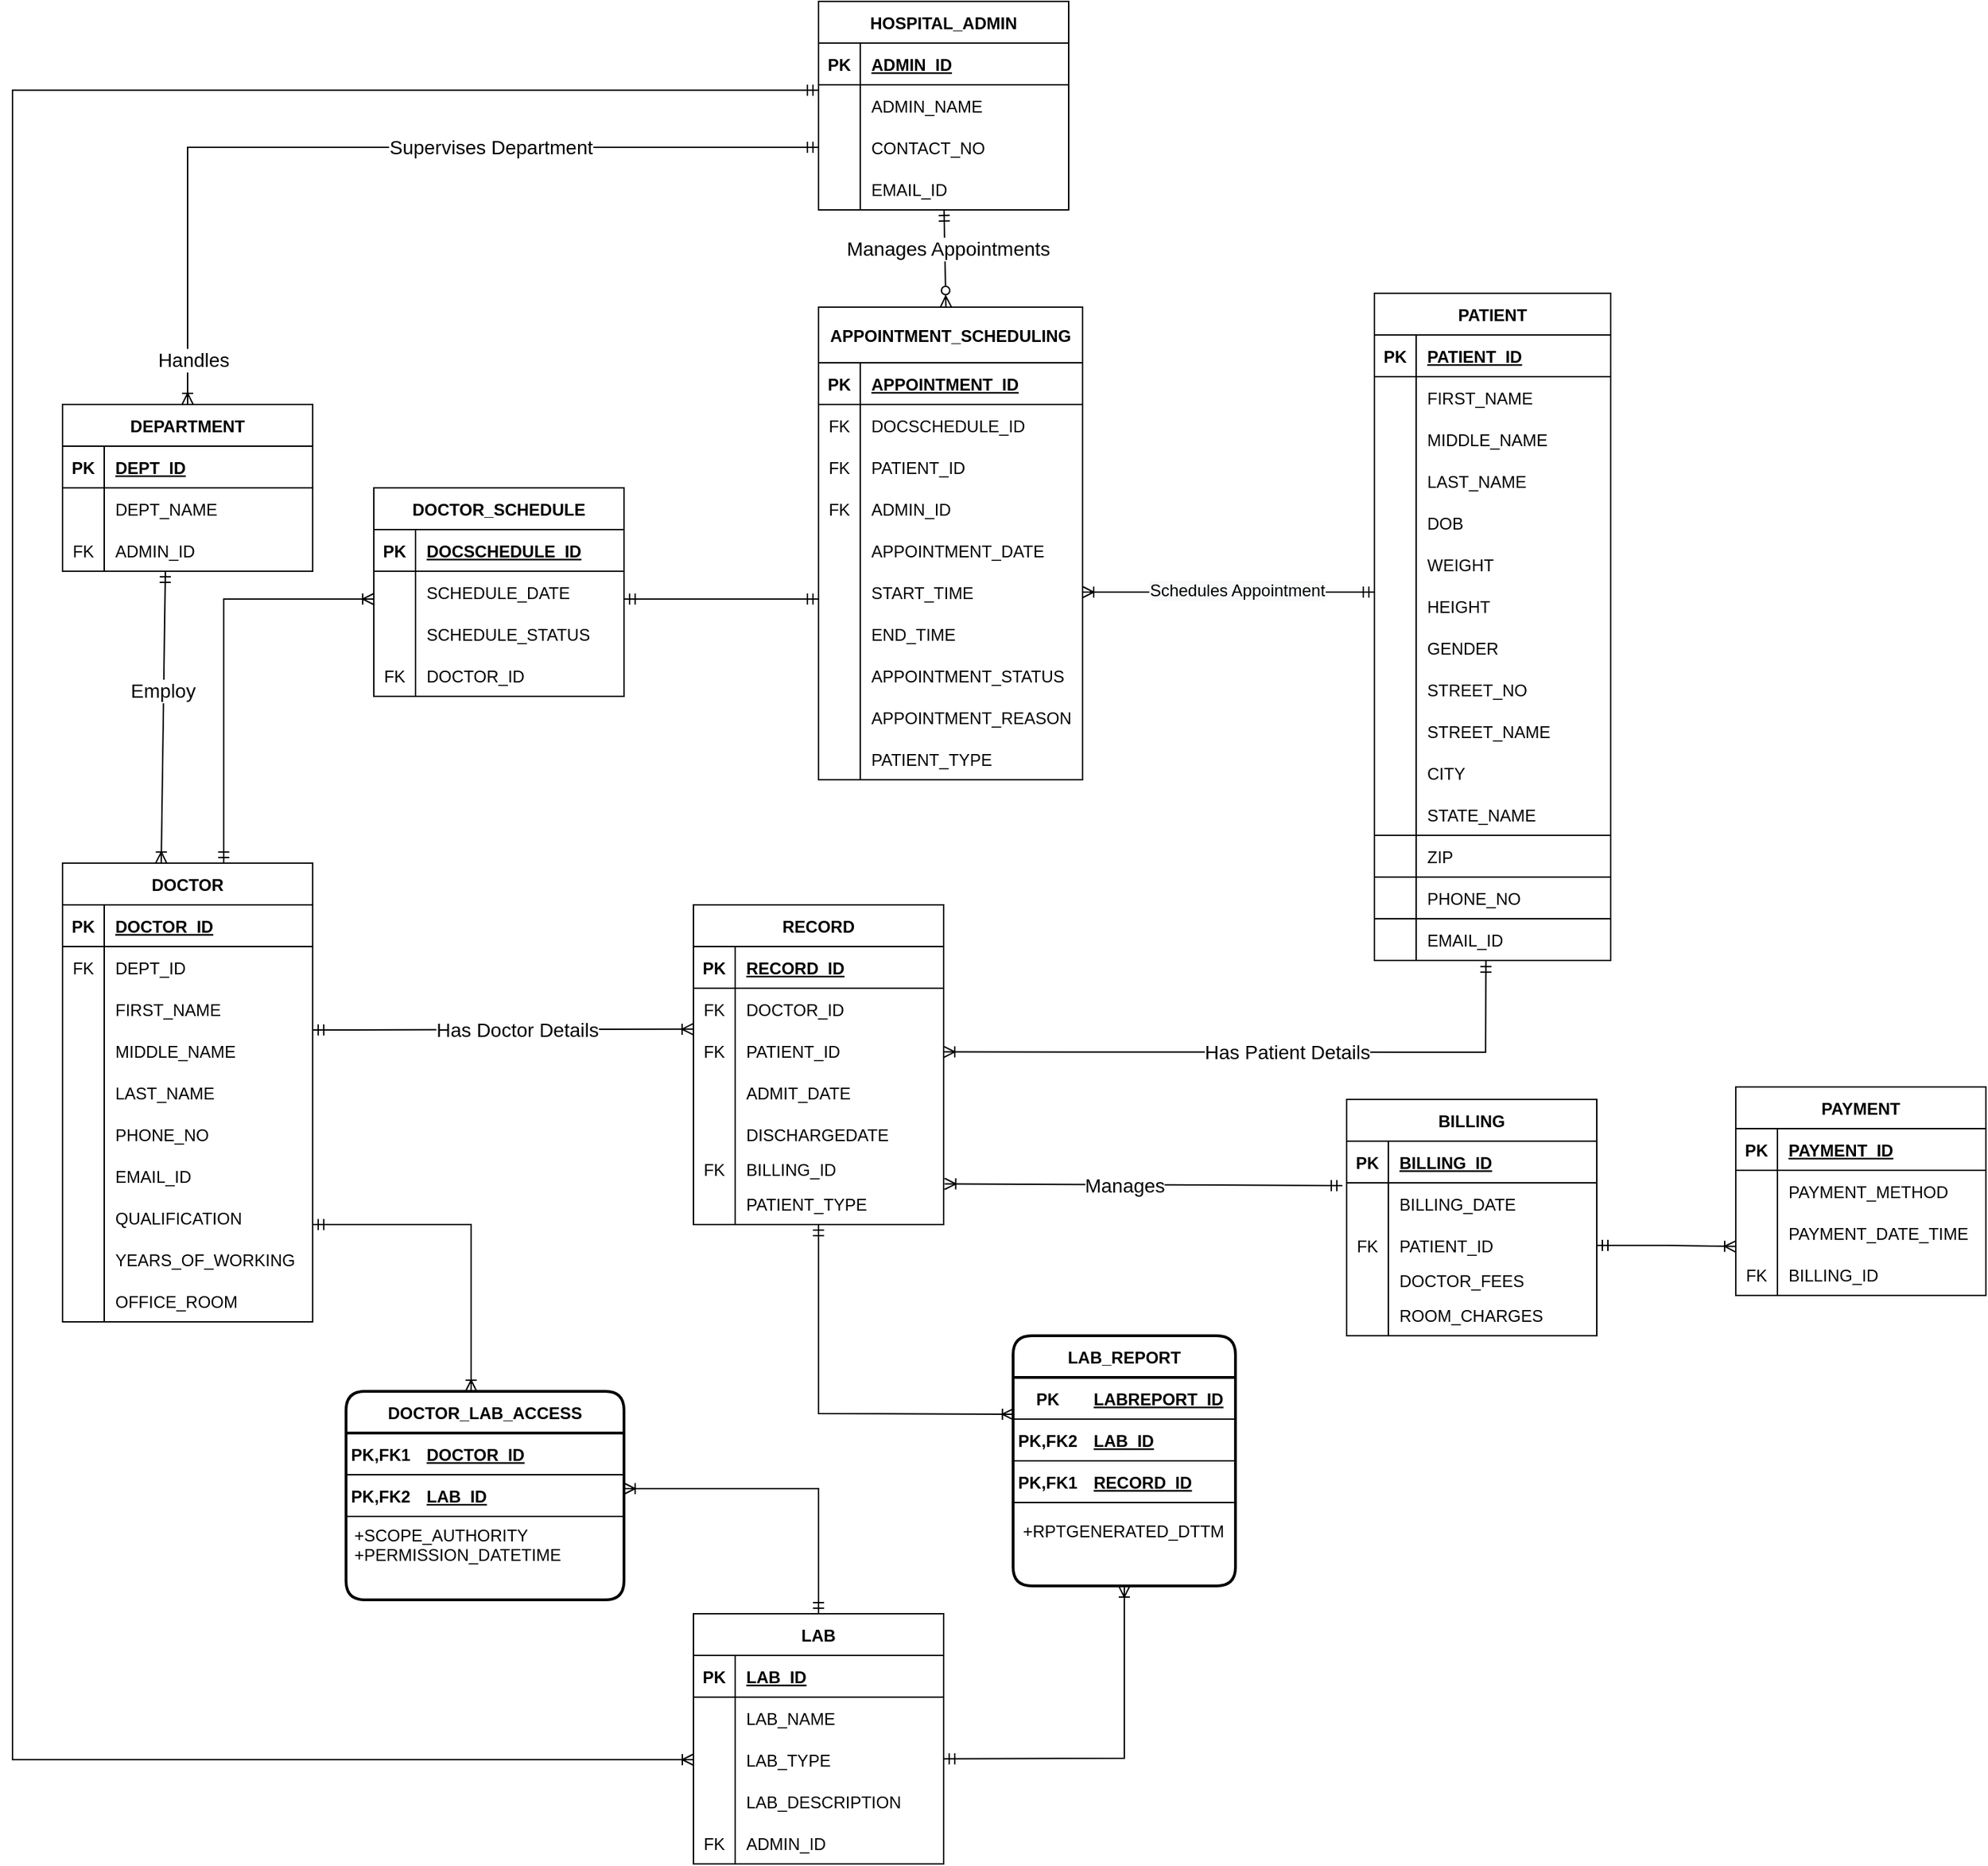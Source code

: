 <mxfile version="17.4.6" type="github">
  <diagram id="c3Fm_vAypiVJW66nNpf5" name="Page-1">
    <mxGraphModel dx="1048" dy="571" grid="1" gridSize="10" guides="1" tooltips="1" connect="1" arrows="1" fold="1" page="1" pageScale="1" pageWidth="850" pageHeight="1100" math="0" shadow="0">
      <root>
        <mxCell id="0" />
        <mxCell id="1" parent="0" />
        <mxCell id="ZZHI-g6MTYlx-yP0HYai-1" value="" style="rounded=0;orthogonalLoop=1;jettySize=auto;html=1;endArrow=ERzeroToMany;endFill=0;startArrow=ERmandOne;startFill=0;" parent="1" source="ZZHI-g6MTYlx-yP0HYai-23" target="ZZHI-g6MTYlx-yP0HYai-82" edge="1">
          <mxGeometry relative="1" as="geometry">
            <mxPoint x="660" y="310" as="sourcePoint" />
            <mxPoint x="660" y="390" as="targetPoint" />
          </mxGeometry>
        </mxCell>
        <mxCell id="ZZHI-g6MTYlx-yP0HYai-2" value="Manages Appointments" style="edgeLabel;html=1;align=center;verticalAlign=middle;resizable=0;points=[];fontSize=14;" parent="ZZHI-g6MTYlx-yP0HYai-1" vertex="1" connectable="0">
          <mxGeometry x="-0.204" y="2" relative="1" as="geometry">
            <mxPoint as="offset" />
          </mxGeometry>
        </mxCell>
        <mxCell id="ZZHI-g6MTYlx-yP0HYai-3" value="" style="edgeStyle=orthogonalEdgeStyle;rounded=0;orthogonalLoop=1;jettySize=auto;html=1;startArrow=ERmandOne;startFill=0;endArrow=ERoneToMany;endFill=0;exitX=0;exitY=0.5;exitDx=0;exitDy=0;" parent="1" source="ZZHI-g6MTYlx-yP0HYai-20" target="ZZHI-g6MTYlx-yP0HYai-42" edge="1">
          <mxGeometry relative="1" as="geometry">
            <mxPoint x="330" y="330" as="targetPoint" />
            <mxPoint x="510" y="280" as="sourcePoint" />
          </mxGeometry>
        </mxCell>
        <mxCell id="ZZHI-g6MTYlx-yP0HYai-4" value="Supervises Department" style="edgeLabel;html=1;align=center;verticalAlign=middle;resizable=0;points=[];fontSize=14;" parent="ZZHI-g6MTYlx-yP0HYai-3" vertex="1" connectable="0">
          <mxGeometry x="-0.238" y="3" relative="1" as="geometry">
            <mxPoint x="7" y="-3" as="offset" />
          </mxGeometry>
        </mxCell>
        <mxCell id="ZZHI-g6MTYlx-yP0HYai-5" value="" style="rounded=0;orthogonalLoop=1;jettySize=auto;html=1;endArrow=ERmandOne;endFill=0;startArrow=ERoneToMany;startFill=0;exitX=1.004;exitY=0.025;exitDx=0;exitDy=0;exitPerimeter=0;entryX=-0.017;entryY=0.067;entryDx=0;entryDy=0;entryPerimeter=0;" parent="1" source="2Crl1g4RbpX7_JAnPdWR-30" target="ZZHI-g6MTYlx-yP0HYai-114" edge="1">
          <mxGeometry relative="1" as="geometry">
            <mxPoint x="734" y="1080" as="targetPoint" />
            <mxPoint x="733.78" y="861" as="sourcePoint" />
          </mxGeometry>
        </mxCell>
        <mxCell id="ZZHI-g6MTYlx-yP0HYai-6" value="Manages" style="edgeLabel;html=1;align=center;verticalAlign=middle;resizable=0;points=[];fontSize=14;" parent="ZZHI-g6MTYlx-yP0HYai-5" vertex="1" connectable="0">
          <mxGeometry x="-0.095" relative="1" as="geometry">
            <mxPoint as="offset" />
          </mxGeometry>
        </mxCell>
        <mxCell id="ZZHI-g6MTYlx-yP0HYai-7" value="" style="edgeStyle=orthogonalEdgeStyle;rounded=0;orthogonalLoop=1;jettySize=auto;html=1;startArrow=ERmandOne;startFill=0;endArrow=ERoneToMany;endFill=0;exitX=0;exitY=0.13;exitDx=0;exitDy=0;entryX=0;entryY=0.5;entryDx=0;entryDy=0;exitPerimeter=0;" parent="1" source="ZZHI-g6MTYlx-yP0HYai-17" target="ZZHI-g6MTYlx-yP0HYai-33" edge="1">
          <mxGeometry relative="1" as="geometry">
            <mxPoint x="510" y="265" as="sourcePoint" />
            <mxPoint x="240" y="760" as="targetPoint" />
            <Array as="points">
              <mxPoint x="90" y="104" />
              <mxPoint x="90" y="1305" />
            </Array>
          </mxGeometry>
        </mxCell>
        <mxCell id="ZZHI-g6MTYlx-yP0HYai-8" value="Handles" style="edgeLabel;html=1;align=center;verticalAlign=middle;resizable=0;points=[];fontSize=14;" parent="ZZHI-g6MTYlx-yP0HYai-7" vertex="1" connectable="0">
          <mxGeometry x="-0.455" relative="1" as="geometry">
            <mxPoint x="130" y="155" as="offset" />
          </mxGeometry>
        </mxCell>
        <mxCell id="ZZHI-g6MTYlx-yP0HYai-9" value="" style="rounded=0;orthogonalLoop=1;jettySize=auto;html=1;startArrow=ERoneToMany;startFill=0;endArrow=ERmandOne;endFill=0;entryX=0.961;entryY=0;entryDx=0;entryDy=0;entryPerimeter=0;exitX=-0.001;exitY=-0.019;exitDx=0;exitDy=0;exitPerimeter=0;" parent="1" source="ZZHI-g6MTYlx-yP0HYai-203" edge="1">
          <mxGeometry relative="1" as="geometry">
            <mxPoint x="305.98" y="780" as="targetPoint" />
            <mxPoint x="588.08" y="778.38" as="sourcePoint" />
            <Array as="points" />
          </mxGeometry>
        </mxCell>
        <mxCell id="ZZHI-g6MTYlx-yP0HYai-10" value="Has Doctor Details" style="edgeLabel;html=1;align=center;verticalAlign=middle;resizable=0;points=[];fontSize=14;" parent="ZZHI-g6MTYlx-yP0HYai-9" vertex="1" connectable="0">
          <mxGeometry x="-0.153" y="1" relative="1" as="geometry">
            <mxPoint x="-11" y="-1" as="offset" />
          </mxGeometry>
        </mxCell>
        <mxCell id="ZZHI-g6MTYlx-yP0HYai-11" value="" style="rounded=0;orthogonalLoop=1;jettySize=auto;html=1;startArrow=ERoneToMany;startFill=0;endArrow=ERmandOne;endFill=0;exitX=1;exitY=0.927;exitDx=0;exitDy=0;exitPerimeter=0;entryX=0.472;entryY=1.013;entryDx=0;entryDy=0;entryPerimeter=0;" parent="1" target="i4bu-VDT1OHHjQjy7fjl-10" edge="1">
          <mxGeometry relative="1" as="geometry">
            <mxPoint x="1151.94" y="750" as="targetPoint" />
            <mxPoint x="760" y="795.8" as="sourcePoint" />
            <Array as="points">
              <mxPoint x="1150" y="795.99" />
            </Array>
          </mxGeometry>
        </mxCell>
        <mxCell id="ZZHI-g6MTYlx-yP0HYai-12" value="Has Patient Details" style="edgeLabel;html=1;align=center;verticalAlign=middle;resizable=0;points=[];fontSize=14;" parent="ZZHI-g6MTYlx-yP0HYai-11" vertex="1" connectable="0">
          <mxGeometry x="0.083" relative="1" as="geometry">
            <mxPoint as="offset" />
          </mxGeometry>
        </mxCell>
        <mxCell id="ZZHI-g6MTYlx-yP0HYai-13" value="HOSPITAL_ADMIN" style="shape=table;startSize=30;container=1;collapsible=1;childLayout=tableLayout;fixedRows=1;rowLines=0;fontStyle=1;align=center;resizeLast=1;" parent="1" vertex="1">
          <mxGeometry x="670" y="40" width="180" height="150" as="geometry">
            <mxRectangle x="670" y="40" width="140" height="30" as="alternateBounds" />
          </mxGeometry>
        </mxCell>
        <mxCell id="ZZHI-g6MTYlx-yP0HYai-14" value="" style="shape=tableRow;horizontal=0;startSize=0;swimlaneHead=0;swimlaneBody=0;fillColor=none;collapsible=0;dropTarget=0;points=[[0,0.5],[1,0.5]];portConstraint=eastwest;top=0;left=0;right=0;bottom=1;" parent="ZZHI-g6MTYlx-yP0HYai-13" vertex="1">
          <mxGeometry y="30" width="180" height="30" as="geometry" />
        </mxCell>
        <mxCell id="ZZHI-g6MTYlx-yP0HYai-15" value="PK" style="shape=partialRectangle;connectable=0;fillColor=none;top=0;left=0;bottom=0;right=0;fontStyle=1;overflow=hidden;" parent="ZZHI-g6MTYlx-yP0HYai-14" vertex="1">
          <mxGeometry width="30" height="30" as="geometry">
            <mxRectangle width="30" height="30" as="alternateBounds" />
          </mxGeometry>
        </mxCell>
        <mxCell id="ZZHI-g6MTYlx-yP0HYai-16" value="ADMIN_ID" style="shape=partialRectangle;connectable=0;fillColor=none;top=0;left=0;bottom=0;right=0;align=left;spacingLeft=6;fontStyle=5;overflow=hidden;" parent="ZZHI-g6MTYlx-yP0HYai-14" vertex="1">
          <mxGeometry x="30" width="150" height="30" as="geometry">
            <mxRectangle width="150" height="30" as="alternateBounds" />
          </mxGeometry>
        </mxCell>
        <mxCell id="ZZHI-g6MTYlx-yP0HYai-17" value="" style="shape=tableRow;horizontal=0;startSize=0;swimlaneHead=0;swimlaneBody=0;fillColor=none;collapsible=0;dropTarget=0;points=[[0,0.5],[1,0.5]];portConstraint=eastwest;top=0;left=0;right=0;bottom=0;" parent="ZZHI-g6MTYlx-yP0HYai-13" vertex="1">
          <mxGeometry y="60" width="180" height="30" as="geometry" />
        </mxCell>
        <mxCell id="ZZHI-g6MTYlx-yP0HYai-18" value="" style="shape=partialRectangle;connectable=0;fillColor=none;top=0;left=0;bottom=0;right=0;editable=1;overflow=hidden;" parent="ZZHI-g6MTYlx-yP0HYai-17" vertex="1">
          <mxGeometry width="30" height="30" as="geometry">
            <mxRectangle width="30" height="30" as="alternateBounds" />
          </mxGeometry>
        </mxCell>
        <mxCell id="ZZHI-g6MTYlx-yP0HYai-19" value="ADMIN_NAME" style="shape=partialRectangle;connectable=0;fillColor=none;top=0;left=0;bottom=0;right=0;align=left;spacingLeft=6;overflow=hidden;" parent="ZZHI-g6MTYlx-yP0HYai-17" vertex="1">
          <mxGeometry x="30" width="150" height="30" as="geometry">
            <mxRectangle width="150" height="30" as="alternateBounds" />
          </mxGeometry>
        </mxCell>
        <mxCell id="ZZHI-g6MTYlx-yP0HYai-20" value="" style="shape=tableRow;horizontal=0;startSize=0;swimlaneHead=0;swimlaneBody=0;fillColor=none;collapsible=0;dropTarget=0;points=[[0,0.5],[1,0.5]];portConstraint=eastwest;top=0;left=0;right=0;bottom=0;" parent="ZZHI-g6MTYlx-yP0HYai-13" vertex="1">
          <mxGeometry y="90" width="180" height="30" as="geometry" />
        </mxCell>
        <mxCell id="ZZHI-g6MTYlx-yP0HYai-21" value="" style="shape=partialRectangle;connectable=0;fillColor=none;top=0;left=0;bottom=0;right=0;editable=1;overflow=hidden;" parent="ZZHI-g6MTYlx-yP0HYai-20" vertex="1">
          <mxGeometry width="30" height="30" as="geometry">
            <mxRectangle width="30" height="30" as="alternateBounds" />
          </mxGeometry>
        </mxCell>
        <mxCell id="ZZHI-g6MTYlx-yP0HYai-22" value="CONTACT_NO" style="shape=partialRectangle;connectable=0;fillColor=none;top=0;left=0;bottom=0;right=0;align=left;spacingLeft=6;overflow=hidden;" parent="ZZHI-g6MTYlx-yP0HYai-20" vertex="1">
          <mxGeometry x="30" width="150" height="30" as="geometry">
            <mxRectangle width="150" height="30" as="alternateBounds" />
          </mxGeometry>
        </mxCell>
        <mxCell id="ZZHI-g6MTYlx-yP0HYai-23" value="" style="shape=tableRow;horizontal=0;startSize=0;swimlaneHead=0;swimlaneBody=0;fillColor=none;collapsible=0;dropTarget=0;points=[[0,0.5],[1,0.5]];portConstraint=eastwest;top=0;left=0;right=0;bottom=0;" parent="ZZHI-g6MTYlx-yP0HYai-13" vertex="1">
          <mxGeometry y="120" width="180" height="30" as="geometry" />
        </mxCell>
        <mxCell id="ZZHI-g6MTYlx-yP0HYai-24" value="" style="shape=partialRectangle;connectable=0;fillColor=none;top=0;left=0;bottom=0;right=0;editable=1;overflow=hidden;" parent="ZZHI-g6MTYlx-yP0HYai-23" vertex="1">
          <mxGeometry width="30" height="30" as="geometry">
            <mxRectangle width="30" height="30" as="alternateBounds" />
          </mxGeometry>
        </mxCell>
        <mxCell id="ZZHI-g6MTYlx-yP0HYai-25" value="EMAIL_ID" style="shape=partialRectangle;connectable=0;fillColor=none;top=0;left=0;bottom=0;right=0;align=left;spacingLeft=6;overflow=hidden;" parent="ZZHI-g6MTYlx-yP0HYai-23" vertex="1">
          <mxGeometry x="30" width="150" height="30" as="geometry">
            <mxRectangle width="150" height="30" as="alternateBounds" />
          </mxGeometry>
        </mxCell>
        <mxCell id="ZZHI-g6MTYlx-yP0HYai-26" value="LAB" style="shape=table;startSize=30;container=1;collapsible=1;childLayout=tableLayout;fixedRows=1;rowLines=0;fontStyle=1;align=center;resizeLast=1;" parent="1" vertex="1">
          <mxGeometry x="580" y="1200" width="180" height="180" as="geometry" />
        </mxCell>
        <mxCell id="ZZHI-g6MTYlx-yP0HYai-27" value="" style="shape=tableRow;horizontal=0;startSize=0;swimlaneHead=0;swimlaneBody=0;fillColor=none;collapsible=0;dropTarget=0;points=[[0,0.5],[1,0.5]];portConstraint=eastwest;top=0;left=0;right=0;bottom=1;" parent="ZZHI-g6MTYlx-yP0HYai-26" vertex="1">
          <mxGeometry y="30" width="180" height="30" as="geometry" />
        </mxCell>
        <mxCell id="ZZHI-g6MTYlx-yP0HYai-28" value="PK" style="shape=partialRectangle;connectable=0;fillColor=none;top=0;left=0;bottom=0;right=0;fontStyle=1;overflow=hidden;" parent="ZZHI-g6MTYlx-yP0HYai-27" vertex="1">
          <mxGeometry width="30" height="30" as="geometry">
            <mxRectangle width="30" height="30" as="alternateBounds" />
          </mxGeometry>
        </mxCell>
        <mxCell id="ZZHI-g6MTYlx-yP0HYai-29" value="LAB_ID" style="shape=partialRectangle;connectable=0;fillColor=none;top=0;left=0;bottom=0;right=0;align=left;spacingLeft=6;fontStyle=5;overflow=hidden;" parent="ZZHI-g6MTYlx-yP0HYai-27" vertex="1">
          <mxGeometry x="30" width="150" height="30" as="geometry">
            <mxRectangle width="150" height="30" as="alternateBounds" />
          </mxGeometry>
        </mxCell>
        <mxCell id="ZZHI-g6MTYlx-yP0HYai-30" value="" style="shape=tableRow;horizontal=0;startSize=0;swimlaneHead=0;swimlaneBody=0;fillColor=none;collapsible=0;dropTarget=0;points=[[0,0.5],[1,0.5]];portConstraint=eastwest;top=0;left=0;right=0;bottom=0;" parent="ZZHI-g6MTYlx-yP0HYai-26" vertex="1">
          <mxGeometry y="60" width="180" height="30" as="geometry" />
        </mxCell>
        <mxCell id="ZZHI-g6MTYlx-yP0HYai-31" value="" style="shape=partialRectangle;connectable=0;fillColor=none;top=0;left=0;bottom=0;right=0;editable=1;overflow=hidden;" parent="ZZHI-g6MTYlx-yP0HYai-30" vertex="1">
          <mxGeometry width="30" height="30" as="geometry">
            <mxRectangle width="30" height="30" as="alternateBounds" />
          </mxGeometry>
        </mxCell>
        <mxCell id="ZZHI-g6MTYlx-yP0HYai-32" value="LAB_NAME" style="shape=partialRectangle;connectable=0;fillColor=none;top=0;left=0;bottom=0;right=0;align=left;spacingLeft=6;overflow=hidden;" parent="ZZHI-g6MTYlx-yP0HYai-30" vertex="1">
          <mxGeometry x="30" width="150" height="30" as="geometry">
            <mxRectangle width="150" height="30" as="alternateBounds" />
          </mxGeometry>
        </mxCell>
        <mxCell id="ZZHI-g6MTYlx-yP0HYai-33" value="" style="shape=tableRow;horizontal=0;startSize=0;swimlaneHead=0;swimlaneBody=0;fillColor=none;collapsible=0;dropTarget=0;points=[[0,0.5],[1,0.5]];portConstraint=eastwest;top=0;left=0;right=0;bottom=0;" parent="ZZHI-g6MTYlx-yP0HYai-26" vertex="1">
          <mxGeometry y="90" width="180" height="30" as="geometry" />
        </mxCell>
        <mxCell id="ZZHI-g6MTYlx-yP0HYai-34" value="" style="shape=partialRectangle;connectable=0;fillColor=none;top=0;left=0;bottom=0;right=0;editable=1;overflow=hidden;" parent="ZZHI-g6MTYlx-yP0HYai-33" vertex="1">
          <mxGeometry width="30" height="30" as="geometry">
            <mxRectangle width="30" height="30" as="alternateBounds" />
          </mxGeometry>
        </mxCell>
        <mxCell id="ZZHI-g6MTYlx-yP0HYai-35" value="LAB_TYPE" style="shape=partialRectangle;connectable=0;fillColor=none;top=0;left=0;bottom=0;right=0;align=left;spacingLeft=6;overflow=hidden;" parent="ZZHI-g6MTYlx-yP0HYai-33" vertex="1">
          <mxGeometry x="30" width="150" height="30" as="geometry">
            <mxRectangle width="150" height="30" as="alternateBounds" />
          </mxGeometry>
        </mxCell>
        <mxCell id="0phfdOdESxBjr9NliupD-5" value="" style="shape=tableRow;horizontal=0;startSize=0;swimlaneHead=0;swimlaneBody=0;fillColor=none;collapsible=0;dropTarget=0;points=[[0,0.5],[1,0.5]];portConstraint=eastwest;top=0;left=0;right=0;bottom=0;" parent="ZZHI-g6MTYlx-yP0HYai-26" vertex="1">
          <mxGeometry y="120" width="180" height="30" as="geometry" />
        </mxCell>
        <mxCell id="0phfdOdESxBjr9NliupD-6" value="" style="shape=partialRectangle;connectable=0;fillColor=none;top=0;left=0;bottom=0;right=0;editable=1;overflow=hidden;" parent="0phfdOdESxBjr9NliupD-5" vertex="1">
          <mxGeometry width="30" height="30" as="geometry">
            <mxRectangle width="30" height="30" as="alternateBounds" />
          </mxGeometry>
        </mxCell>
        <mxCell id="0phfdOdESxBjr9NliupD-7" value="LAB_DESCRIPTION" style="shape=partialRectangle;connectable=0;fillColor=none;top=0;left=0;bottom=0;right=0;align=left;spacingLeft=6;overflow=hidden;" parent="0phfdOdESxBjr9NliupD-5" vertex="1">
          <mxGeometry x="30" width="150" height="30" as="geometry">
            <mxRectangle width="150" height="30" as="alternateBounds" />
          </mxGeometry>
        </mxCell>
        <mxCell id="ZZHI-g6MTYlx-yP0HYai-39" value="" style="shape=tableRow;horizontal=0;startSize=0;swimlaneHead=0;swimlaneBody=0;fillColor=none;collapsible=0;dropTarget=0;points=[[0,0.5],[1,0.5]];portConstraint=eastwest;top=0;left=0;right=0;bottom=0;" parent="ZZHI-g6MTYlx-yP0HYai-26" vertex="1">
          <mxGeometry y="150" width="180" height="30" as="geometry" />
        </mxCell>
        <mxCell id="ZZHI-g6MTYlx-yP0HYai-40" value="FK" style="shape=partialRectangle;connectable=0;fillColor=none;top=0;left=0;bottom=0;right=0;editable=1;overflow=hidden;fontStyle=0" parent="ZZHI-g6MTYlx-yP0HYai-39" vertex="1">
          <mxGeometry width="30" height="30" as="geometry">
            <mxRectangle width="30" height="30" as="alternateBounds" />
          </mxGeometry>
        </mxCell>
        <mxCell id="ZZHI-g6MTYlx-yP0HYai-41" value="ADMIN_ID" style="shape=partialRectangle;connectable=0;fillColor=none;top=0;left=0;bottom=0;right=0;align=left;spacingLeft=6;overflow=hidden;fontStyle=0" parent="ZZHI-g6MTYlx-yP0HYai-39" vertex="1">
          <mxGeometry x="30" width="150" height="30" as="geometry">
            <mxRectangle width="150" height="30" as="alternateBounds" />
          </mxGeometry>
        </mxCell>
        <mxCell id="ZZHI-g6MTYlx-yP0HYai-42" value="DEPARTMENT" style="shape=table;startSize=30;container=1;collapsible=1;childLayout=tableLayout;fixedRows=1;rowLines=0;fontStyle=1;align=center;resizeLast=1;fontSize=12;" parent="1" vertex="1">
          <mxGeometry x="126" y="330" width="180" height="120" as="geometry" />
        </mxCell>
        <mxCell id="ZZHI-g6MTYlx-yP0HYai-43" value="" style="shape=tableRow;horizontal=0;startSize=0;swimlaneHead=0;swimlaneBody=0;fillColor=none;collapsible=0;dropTarget=0;points=[[0,0.5],[1,0.5]];portConstraint=eastwest;top=0;left=0;right=0;bottom=1;fontSize=12;" parent="ZZHI-g6MTYlx-yP0HYai-42" vertex="1">
          <mxGeometry y="30" width="180" height="30" as="geometry" />
        </mxCell>
        <mxCell id="ZZHI-g6MTYlx-yP0HYai-44" value="PK" style="shape=partialRectangle;connectable=0;fillColor=none;top=0;left=0;bottom=0;right=0;fontStyle=1;overflow=hidden;fontSize=12;" parent="ZZHI-g6MTYlx-yP0HYai-43" vertex="1">
          <mxGeometry width="30" height="30" as="geometry">
            <mxRectangle width="30" height="30" as="alternateBounds" />
          </mxGeometry>
        </mxCell>
        <mxCell id="ZZHI-g6MTYlx-yP0HYai-45" value="DEPT_ID" style="shape=partialRectangle;connectable=0;fillColor=none;top=0;left=0;bottom=0;right=0;align=left;spacingLeft=6;fontStyle=5;overflow=hidden;fontSize=12;" parent="ZZHI-g6MTYlx-yP0HYai-43" vertex="1">
          <mxGeometry x="30" width="150" height="30" as="geometry">
            <mxRectangle width="150" height="30" as="alternateBounds" />
          </mxGeometry>
        </mxCell>
        <mxCell id="ZZHI-g6MTYlx-yP0HYai-46" value="" style="shape=tableRow;horizontal=0;startSize=0;swimlaneHead=0;swimlaneBody=0;fillColor=none;collapsible=0;dropTarget=0;points=[[0,0.5],[1,0.5]];portConstraint=eastwest;top=0;left=0;right=0;bottom=0;fontSize=12;" parent="ZZHI-g6MTYlx-yP0HYai-42" vertex="1">
          <mxGeometry y="60" width="180" height="30" as="geometry" />
        </mxCell>
        <mxCell id="ZZHI-g6MTYlx-yP0HYai-47" value="" style="shape=partialRectangle;connectable=0;fillColor=none;top=0;left=0;bottom=0;right=0;editable=1;overflow=hidden;fontSize=12;" parent="ZZHI-g6MTYlx-yP0HYai-46" vertex="1">
          <mxGeometry width="30" height="30" as="geometry">
            <mxRectangle width="30" height="30" as="alternateBounds" />
          </mxGeometry>
        </mxCell>
        <mxCell id="ZZHI-g6MTYlx-yP0HYai-48" value="DEPT_NAME" style="shape=partialRectangle;connectable=0;fillColor=none;top=0;left=0;bottom=0;right=0;align=left;spacingLeft=6;overflow=hidden;fontSize=12;" parent="ZZHI-g6MTYlx-yP0HYai-46" vertex="1">
          <mxGeometry x="30" width="150" height="30" as="geometry">
            <mxRectangle width="150" height="30" as="alternateBounds" />
          </mxGeometry>
        </mxCell>
        <mxCell id="2Crl1g4RbpX7_JAnPdWR-39" value="" style="shape=tableRow;horizontal=0;startSize=0;swimlaneHead=0;swimlaneBody=0;fillColor=none;collapsible=0;dropTarget=0;points=[[0,0.5],[1,0.5]];portConstraint=eastwest;top=0;left=0;right=0;bottom=1;fontSize=12;" parent="ZZHI-g6MTYlx-yP0HYai-42" vertex="1">
          <mxGeometry y="90" width="180" height="30" as="geometry" />
        </mxCell>
        <mxCell id="2Crl1g4RbpX7_JAnPdWR-40" value="FK" style="shape=partialRectangle;connectable=0;fillColor=none;top=0;left=0;bottom=0;right=0;fontStyle=0;overflow=hidden;fontSize=12;" parent="2Crl1g4RbpX7_JAnPdWR-39" vertex="1">
          <mxGeometry width="30" height="30" as="geometry">
            <mxRectangle width="30" height="30" as="alternateBounds" />
          </mxGeometry>
        </mxCell>
        <mxCell id="2Crl1g4RbpX7_JAnPdWR-41" value="ADMIN_ID" style="shape=partialRectangle;connectable=0;fillColor=none;top=0;left=0;bottom=0;right=0;align=left;spacingLeft=6;fontStyle=0;overflow=hidden;fontSize=12;" parent="2Crl1g4RbpX7_JAnPdWR-39" vertex="1">
          <mxGeometry x="30" width="150" height="30" as="geometry">
            <mxRectangle width="150" height="30" as="alternateBounds" />
          </mxGeometry>
        </mxCell>
        <mxCell id="ZZHI-g6MTYlx-yP0HYai-49" value="DOCTOR" style="shape=table;startSize=30;container=1;collapsible=1;childLayout=tableLayout;fixedRows=1;rowLines=0;fontStyle=1;align=center;resizeLast=1;fontSize=12;" parent="1" vertex="1">
          <mxGeometry x="126" y="660" width="180" height="330" as="geometry" />
        </mxCell>
        <mxCell id="ZZHI-g6MTYlx-yP0HYai-50" value="" style="shape=tableRow;horizontal=0;startSize=0;swimlaneHead=0;swimlaneBody=0;fillColor=none;collapsible=0;dropTarget=0;points=[[0,0.5],[1,0.5]];portConstraint=eastwest;top=0;left=0;right=0;bottom=1;fontSize=12;" parent="ZZHI-g6MTYlx-yP0HYai-49" vertex="1">
          <mxGeometry y="30" width="180" height="30" as="geometry" />
        </mxCell>
        <mxCell id="ZZHI-g6MTYlx-yP0HYai-51" value="PK" style="shape=partialRectangle;connectable=0;fillColor=none;top=0;left=0;bottom=0;right=0;fontStyle=1;overflow=hidden;fontSize=12;" parent="ZZHI-g6MTYlx-yP0HYai-50" vertex="1">
          <mxGeometry width="30" height="30" as="geometry">
            <mxRectangle width="30" height="30" as="alternateBounds" />
          </mxGeometry>
        </mxCell>
        <mxCell id="ZZHI-g6MTYlx-yP0HYai-52" value="DOCTOR_ID" style="shape=partialRectangle;connectable=0;fillColor=none;top=0;left=0;bottom=0;right=0;align=left;spacingLeft=6;fontStyle=5;overflow=hidden;fontSize=12;" parent="ZZHI-g6MTYlx-yP0HYai-50" vertex="1">
          <mxGeometry x="30" width="150" height="30" as="geometry">
            <mxRectangle width="150" height="30" as="alternateBounds" />
          </mxGeometry>
        </mxCell>
        <mxCell id="ZZHI-g6MTYlx-yP0HYai-53" value="" style="shape=tableRow;horizontal=0;startSize=0;swimlaneHead=0;swimlaneBody=0;fillColor=none;collapsible=0;dropTarget=0;points=[[0,0.5],[1,0.5]];portConstraint=eastwest;top=0;left=0;right=0;bottom=0;fontSize=12;" parent="ZZHI-g6MTYlx-yP0HYai-49" vertex="1">
          <mxGeometry y="60" width="180" height="30" as="geometry" />
        </mxCell>
        <mxCell id="ZZHI-g6MTYlx-yP0HYai-54" value="FK" style="shape=partialRectangle;connectable=0;fillColor=none;top=0;left=0;bottom=0;right=0;editable=1;overflow=hidden;fontSize=12;" parent="ZZHI-g6MTYlx-yP0HYai-53" vertex="1">
          <mxGeometry width="30" height="30" as="geometry">
            <mxRectangle width="30" height="30" as="alternateBounds" />
          </mxGeometry>
        </mxCell>
        <mxCell id="ZZHI-g6MTYlx-yP0HYai-55" value="DEPT_ID" style="shape=partialRectangle;connectable=0;fillColor=none;top=0;left=0;bottom=0;right=0;align=left;spacingLeft=6;overflow=hidden;fontSize=12;" parent="ZZHI-g6MTYlx-yP0HYai-53" vertex="1">
          <mxGeometry x="30" width="150" height="30" as="geometry">
            <mxRectangle width="150" height="30" as="alternateBounds" />
          </mxGeometry>
        </mxCell>
        <mxCell id="ZZHI-g6MTYlx-yP0HYai-56" value="" style="shape=tableRow;horizontal=0;startSize=0;swimlaneHead=0;swimlaneBody=0;fillColor=none;collapsible=0;dropTarget=0;points=[[0,0.5],[1,0.5]];portConstraint=eastwest;top=0;left=0;right=0;bottom=0;fontSize=12;" parent="ZZHI-g6MTYlx-yP0HYai-49" vertex="1">
          <mxGeometry y="90" width="180" height="30" as="geometry" />
        </mxCell>
        <mxCell id="ZZHI-g6MTYlx-yP0HYai-57" value="" style="shape=partialRectangle;connectable=0;fillColor=none;top=0;left=0;bottom=0;right=0;editable=1;overflow=hidden;fontSize=12;" parent="ZZHI-g6MTYlx-yP0HYai-56" vertex="1">
          <mxGeometry width="30" height="30" as="geometry">
            <mxRectangle width="30" height="30" as="alternateBounds" />
          </mxGeometry>
        </mxCell>
        <mxCell id="ZZHI-g6MTYlx-yP0HYai-58" value="FIRST_NAME" style="shape=partialRectangle;connectable=0;fillColor=none;top=0;left=0;bottom=0;right=0;align=left;spacingLeft=6;overflow=hidden;fontSize=12;" parent="ZZHI-g6MTYlx-yP0HYai-56" vertex="1">
          <mxGeometry x="30" width="150" height="30" as="geometry">
            <mxRectangle width="150" height="30" as="alternateBounds" />
          </mxGeometry>
        </mxCell>
        <mxCell id="ZZHI-g6MTYlx-yP0HYai-59" style="shape=tableRow;horizontal=0;startSize=0;swimlaneHead=0;swimlaneBody=0;fillColor=none;collapsible=0;dropTarget=0;points=[[0,0.5],[1,0.5]];portConstraint=eastwest;top=0;left=0;right=0;bottom=0;fontSize=12;" parent="ZZHI-g6MTYlx-yP0HYai-49" vertex="1">
          <mxGeometry y="120" width="180" height="30" as="geometry" />
        </mxCell>
        <mxCell id="ZZHI-g6MTYlx-yP0HYai-60" style="shape=partialRectangle;connectable=0;fillColor=none;top=0;left=0;bottom=0;right=0;editable=1;overflow=hidden;fontSize=12;" parent="ZZHI-g6MTYlx-yP0HYai-59" vertex="1">
          <mxGeometry width="30" height="30" as="geometry">
            <mxRectangle width="30" height="30" as="alternateBounds" />
          </mxGeometry>
        </mxCell>
        <mxCell id="ZZHI-g6MTYlx-yP0HYai-61" value="MIDDLE_NAME" style="shape=partialRectangle;connectable=0;fillColor=none;top=0;left=0;bottom=0;right=0;align=left;spacingLeft=6;overflow=hidden;fontSize=12;fontStyle=0" parent="ZZHI-g6MTYlx-yP0HYai-59" vertex="1">
          <mxGeometry x="30" width="150" height="30" as="geometry">
            <mxRectangle width="150" height="30" as="alternateBounds" />
          </mxGeometry>
        </mxCell>
        <mxCell id="ZZHI-g6MTYlx-yP0HYai-62" style="shape=tableRow;horizontal=0;startSize=0;swimlaneHead=0;swimlaneBody=0;fillColor=none;collapsible=0;dropTarget=0;points=[[0,0.5],[1,0.5]];portConstraint=eastwest;top=0;left=0;right=0;bottom=0;fontSize=12;" parent="ZZHI-g6MTYlx-yP0HYai-49" vertex="1">
          <mxGeometry y="150" width="180" height="30" as="geometry" />
        </mxCell>
        <mxCell id="ZZHI-g6MTYlx-yP0HYai-63" style="shape=partialRectangle;connectable=0;fillColor=none;top=0;left=0;bottom=0;right=0;editable=1;overflow=hidden;fontSize=12;" parent="ZZHI-g6MTYlx-yP0HYai-62" vertex="1">
          <mxGeometry width="30" height="30" as="geometry">
            <mxRectangle width="30" height="30" as="alternateBounds" />
          </mxGeometry>
        </mxCell>
        <mxCell id="ZZHI-g6MTYlx-yP0HYai-64" value="LAST_NAME" style="shape=partialRectangle;connectable=0;fillColor=none;top=0;left=0;bottom=0;right=0;align=left;spacingLeft=6;overflow=hidden;fontSize=12;" parent="ZZHI-g6MTYlx-yP0HYai-62" vertex="1">
          <mxGeometry x="30" width="150" height="30" as="geometry">
            <mxRectangle width="150" height="30" as="alternateBounds" />
          </mxGeometry>
        </mxCell>
        <mxCell id="ZZHI-g6MTYlx-yP0HYai-65" value="" style="shape=tableRow;horizontal=0;startSize=0;swimlaneHead=0;swimlaneBody=0;fillColor=none;collapsible=0;dropTarget=0;points=[[0,0.5],[1,0.5]];portConstraint=eastwest;top=0;left=0;right=0;bottom=0;fontSize=12;" parent="ZZHI-g6MTYlx-yP0HYai-49" vertex="1">
          <mxGeometry y="180" width="180" height="30" as="geometry" />
        </mxCell>
        <mxCell id="ZZHI-g6MTYlx-yP0HYai-66" value="" style="shape=partialRectangle;connectable=0;fillColor=none;top=0;left=0;bottom=0;right=0;editable=1;overflow=hidden;fontSize=12;" parent="ZZHI-g6MTYlx-yP0HYai-65" vertex="1">
          <mxGeometry width="30" height="30" as="geometry">
            <mxRectangle width="30" height="30" as="alternateBounds" />
          </mxGeometry>
        </mxCell>
        <mxCell id="ZZHI-g6MTYlx-yP0HYai-67" value="PHONE_NO" style="shape=partialRectangle;connectable=0;fillColor=none;top=0;left=0;bottom=0;right=0;align=left;spacingLeft=6;overflow=hidden;fontSize=12;" parent="ZZHI-g6MTYlx-yP0HYai-65" vertex="1">
          <mxGeometry x="30" width="150" height="30" as="geometry">
            <mxRectangle width="150" height="30" as="alternateBounds" />
          </mxGeometry>
        </mxCell>
        <mxCell id="ZZHI-g6MTYlx-yP0HYai-68" style="shape=tableRow;horizontal=0;startSize=0;swimlaneHead=0;swimlaneBody=0;fillColor=none;collapsible=0;dropTarget=0;points=[[0,0.5],[1,0.5]];portConstraint=eastwest;top=0;left=0;right=0;bottom=0;fontSize=12;" parent="ZZHI-g6MTYlx-yP0HYai-49" vertex="1">
          <mxGeometry y="210" width="180" height="30" as="geometry" />
        </mxCell>
        <mxCell id="ZZHI-g6MTYlx-yP0HYai-69" style="shape=partialRectangle;connectable=0;fillColor=none;top=0;left=0;bottom=0;right=0;editable=1;overflow=hidden;fontSize=12;" parent="ZZHI-g6MTYlx-yP0HYai-68" vertex="1">
          <mxGeometry width="30" height="30" as="geometry">
            <mxRectangle width="30" height="30" as="alternateBounds" />
          </mxGeometry>
        </mxCell>
        <mxCell id="ZZHI-g6MTYlx-yP0HYai-70" value="EMAIL_ID" style="shape=partialRectangle;connectable=0;fillColor=none;top=0;left=0;bottom=0;right=0;align=left;spacingLeft=6;overflow=hidden;fontSize=12;" parent="ZZHI-g6MTYlx-yP0HYai-68" vertex="1">
          <mxGeometry x="30" width="150" height="30" as="geometry">
            <mxRectangle width="150" height="30" as="alternateBounds" />
          </mxGeometry>
        </mxCell>
        <mxCell id="ZZHI-g6MTYlx-yP0HYai-71" style="shape=tableRow;horizontal=0;startSize=0;swimlaneHead=0;swimlaneBody=0;fillColor=none;collapsible=0;dropTarget=0;points=[[0,0.5],[1,0.5]];portConstraint=eastwest;top=0;left=0;right=0;bottom=0;fontSize=12;" parent="ZZHI-g6MTYlx-yP0HYai-49" vertex="1">
          <mxGeometry y="240" width="180" height="30" as="geometry" />
        </mxCell>
        <mxCell id="ZZHI-g6MTYlx-yP0HYai-72" style="shape=partialRectangle;connectable=0;fillColor=none;top=0;left=0;bottom=0;right=0;editable=1;overflow=hidden;fontSize=12;" parent="ZZHI-g6MTYlx-yP0HYai-71" vertex="1">
          <mxGeometry width="30" height="30" as="geometry">
            <mxRectangle width="30" height="30" as="alternateBounds" />
          </mxGeometry>
        </mxCell>
        <mxCell id="ZZHI-g6MTYlx-yP0HYai-73" value="QUALIFICATION" style="shape=partialRectangle;connectable=0;fillColor=none;top=0;left=0;bottom=0;right=0;align=left;spacingLeft=6;overflow=hidden;fontSize=12;" parent="ZZHI-g6MTYlx-yP0HYai-71" vertex="1">
          <mxGeometry x="30" width="150" height="30" as="geometry">
            <mxRectangle width="150" height="30" as="alternateBounds" />
          </mxGeometry>
        </mxCell>
        <mxCell id="ZZHI-g6MTYlx-yP0HYai-74" style="shape=tableRow;horizontal=0;startSize=0;swimlaneHead=0;swimlaneBody=0;fillColor=none;collapsible=0;dropTarget=0;points=[[0,0.5],[1,0.5]];portConstraint=eastwest;top=0;left=0;right=0;bottom=0;fontSize=12;" parent="ZZHI-g6MTYlx-yP0HYai-49" vertex="1">
          <mxGeometry y="270" width="180" height="30" as="geometry" />
        </mxCell>
        <mxCell id="ZZHI-g6MTYlx-yP0HYai-75" style="shape=partialRectangle;connectable=0;fillColor=none;top=0;left=0;bottom=0;right=0;editable=1;overflow=hidden;fontSize=12;" parent="ZZHI-g6MTYlx-yP0HYai-74" vertex="1">
          <mxGeometry width="30" height="30" as="geometry">
            <mxRectangle width="30" height="30" as="alternateBounds" />
          </mxGeometry>
        </mxCell>
        <mxCell id="ZZHI-g6MTYlx-yP0HYai-76" value="YEARS_OF_WORKING" style="shape=partialRectangle;connectable=0;fillColor=none;top=0;left=0;bottom=0;right=0;align=left;spacingLeft=6;overflow=hidden;fontSize=12;" parent="ZZHI-g6MTYlx-yP0HYai-74" vertex="1">
          <mxGeometry x="30" width="150" height="30" as="geometry">
            <mxRectangle width="150" height="30" as="alternateBounds" />
          </mxGeometry>
        </mxCell>
        <mxCell id="ZZHI-g6MTYlx-yP0HYai-77" style="shape=tableRow;horizontal=0;startSize=0;swimlaneHead=0;swimlaneBody=0;fillColor=none;collapsible=0;dropTarget=0;points=[[0,0.5],[1,0.5]];portConstraint=eastwest;top=0;left=0;right=0;bottom=0;fontSize=12;" parent="ZZHI-g6MTYlx-yP0HYai-49" vertex="1">
          <mxGeometry y="300" width="180" height="30" as="geometry" />
        </mxCell>
        <mxCell id="ZZHI-g6MTYlx-yP0HYai-78" style="shape=partialRectangle;connectable=0;fillColor=none;top=0;left=0;bottom=0;right=0;editable=1;overflow=hidden;fontSize=12;" parent="ZZHI-g6MTYlx-yP0HYai-77" vertex="1">
          <mxGeometry width="30" height="30" as="geometry">
            <mxRectangle width="30" height="30" as="alternateBounds" />
          </mxGeometry>
        </mxCell>
        <mxCell id="ZZHI-g6MTYlx-yP0HYai-79" value="OFFICE_ROOM" style="shape=partialRectangle;connectable=0;fillColor=none;top=0;left=0;bottom=0;right=0;align=left;spacingLeft=6;overflow=hidden;fontSize=12;labelBorderColor=none;" parent="ZZHI-g6MTYlx-yP0HYai-77" vertex="1">
          <mxGeometry x="30" width="150" height="30" as="geometry">
            <mxRectangle width="150" height="30" as="alternateBounds" />
          </mxGeometry>
        </mxCell>
        <mxCell id="ZZHI-g6MTYlx-yP0HYai-80" value="" style="fontSize=12;html=1;endArrow=ERoneToMany;rounded=0;startArrow=ERmandOne;startFill=0;endFill=0;" parent="1" edge="1">
          <mxGeometry width="100" height="100" relative="1" as="geometry">
            <mxPoint x="200" y="450" as="sourcePoint" />
            <mxPoint x="197" y="660" as="targetPoint" />
          </mxGeometry>
        </mxCell>
        <mxCell id="ZZHI-g6MTYlx-yP0HYai-81" value="&lt;font style=&quot;font-size: 14px&quot;&gt;Employ&lt;/font&gt;" style="edgeLabel;html=1;align=center;verticalAlign=middle;resizable=0;points=[];" parent="ZZHI-g6MTYlx-yP0HYai-80" vertex="1" connectable="0">
          <mxGeometry x="-0.183" y="-1" relative="1" as="geometry">
            <mxPoint as="offset" />
          </mxGeometry>
        </mxCell>
        <mxCell id="ZZHI-g6MTYlx-yP0HYai-82" value="APPOINTMENT_SCHEDULING" style="shape=table;startSize=40;container=1;collapsible=1;childLayout=tableLayout;fixedRows=1;rowLines=0;fontStyle=1;align=center;resizeLast=1;fontSize=12;" parent="1" vertex="1">
          <mxGeometry x="670" y="260" width="190" height="340" as="geometry" />
        </mxCell>
        <mxCell id="ZZHI-g6MTYlx-yP0HYai-83" value="" style="shape=tableRow;horizontal=0;startSize=0;swimlaneHead=0;swimlaneBody=0;fillColor=none;collapsible=0;dropTarget=0;points=[[0,0.5],[1,0.5]];portConstraint=eastwest;top=0;left=0;right=0;bottom=1;fontSize=12;" parent="ZZHI-g6MTYlx-yP0HYai-82" vertex="1">
          <mxGeometry y="40" width="190" height="30" as="geometry" />
        </mxCell>
        <mxCell id="ZZHI-g6MTYlx-yP0HYai-84" value="PK" style="shape=partialRectangle;connectable=0;fillColor=none;top=0;left=0;bottom=0;right=0;fontStyle=1;overflow=hidden;fontSize=12;" parent="ZZHI-g6MTYlx-yP0HYai-83" vertex="1">
          <mxGeometry width="30" height="30" as="geometry">
            <mxRectangle width="30" height="30" as="alternateBounds" />
          </mxGeometry>
        </mxCell>
        <mxCell id="ZZHI-g6MTYlx-yP0HYai-85" value="APPOINTMENT_ID" style="shape=partialRectangle;connectable=0;fillColor=none;top=0;left=0;bottom=0;right=0;align=left;spacingLeft=6;fontStyle=5;overflow=hidden;fontSize=12;" parent="ZZHI-g6MTYlx-yP0HYai-83" vertex="1">
          <mxGeometry x="30" width="160" height="30" as="geometry">
            <mxRectangle width="160" height="30" as="alternateBounds" />
          </mxGeometry>
        </mxCell>
        <mxCell id="ZZHI-g6MTYlx-yP0HYai-86" value="" style="shape=tableRow;horizontal=0;startSize=0;swimlaneHead=0;swimlaneBody=0;fillColor=none;collapsible=0;dropTarget=0;points=[[0,0.5],[1,0.5]];portConstraint=eastwest;top=0;left=0;right=0;bottom=0;fontSize=12;" parent="ZZHI-g6MTYlx-yP0HYai-82" vertex="1">
          <mxGeometry y="70" width="190" height="30" as="geometry" />
        </mxCell>
        <mxCell id="ZZHI-g6MTYlx-yP0HYai-87" value="FK" style="shape=partialRectangle;connectable=0;fillColor=none;top=0;left=0;bottom=0;right=0;editable=1;overflow=hidden;fontSize=12;" parent="ZZHI-g6MTYlx-yP0HYai-86" vertex="1">
          <mxGeometry width="30" height="30" as="geometry">
            <mxRectangle width="30" height="30" as="alternateBounds" />
          </mxGeometry>
        </mxCell>
        <mxCell id="ZZHI-g6MTYlx-yP0HYai-88" value="DOCSCHEDULE_ID" style="shape=partialRectangle;connectable=0;fillColor=none;top=0;left=0;bottom=0;right=0;align=left;spacingLeft=6;overflow=hidden;fontSize=12;" parent="ZZHI-g6MTYlx-yP0HYai-86" vertex="1">
          <mxGeometry x="30" width="160" height="30" as="geometry">
            <mxRectangle width="160" height="30" as="alternateBounds" />
          </mxGeometry>
        </mxCell>
        <mxCell id="ZZHI-g6MTYlx-yP0HYai-89" style="shape=tableRow;horizontal=0;startSize=0;swimlaneHead=0;swimlaneBody=0;fillColor=none;collapsible=0;dropTarget=0;points=[[0,0.5],[1,0.5]];portConstraint=eastwest;top=0;left=0;right=0;bottom=0;fontSize=12;" parent="ZZHI-g6MTYlx-yP0HYai-82" vertex="1">
          <mxGeometry y="100" width="190" height="30" as="geometry" />
        </mxCell>
        <mxCell id="ZZHI-g6MTYlx-yP0HYai-90" value="FK" style="shape=partialRectangle;connectable=0;fillColor=none;top=0;left=0;bottom=0;right=0;editable=1;overflow=hidden;fontSize=12;" parent="ZZHI-g6MTYlx-yP0HYai-89" vertex="1">
          <mxGeometry width="30" height="30" as="geometry">
            <mxRectangle width="30" height="30" as="alternateBounds" />
          </mxGeometry>
        </mxCell>
        <mxCell id="ZZHI-g6MTYlx-yP0HYai-91" value="PATIENT_ID" style="shape=partialRectangle;connectable=0;fillColor=none;top=0;left=0;bottom=0;right=0;align=left;spacingLeft=6;overflow=hidden;fontSize=12;" parent="ZZHI-g6MTYlx-yP0HYai-89" vertex="1">
          <mxGeometry x="30" width="160" height="30" as="geometry">
            <mxRectangle width="160" height="30" as="alternateBounds" />
          </mxGeometry>
        </mxCell>
        <mxCell id="ZZHI-g6MTYlx-yP0HYai-92" style="shape=tableRow;horizontal=0;startSize=0;swimlaneHead=0;swimlaneBody=0;fillColor=none;collapsible=0;dropTarget=0;points=[[0,0.5],[1,0.5]];portConstraint=eastwest;top=0;left=0;right=0;bottom=0;fontSize=12;" parent="ZZHI-g6MTYlx-yP0HYai-82" vertex="1">
          <mxGeometry y="130" width="190" height="30" as="geometry" />
        </mxCell>
        <mxCell id="ZZHI-g6MTYlx-yP0HYai-93" value="FK" style="shape=partialRectangle;connectable=0;fillColor=none;top=0;left=0;bottom=0;right=0;editable=1;overflow=hidden;fontSize=12;" parent="ZZHI-g6MTYlx-yP0HYai-92" vertex="1">
          <mxGeometry width="30" height="30" as="geometry">
            <mxRectangle width="30" height="30" as="alternateBounds" />
          </mxGeometry>
        </mxCell>
        <mxCell id="ZZHI-g6MTYlx-yP0HYai-94" value="ADMIN_ID" style="shape=partialRectangle;connectable=0;fillColor=none;top=0;left=0;bottom=0;right=0;align=left;spacingLeft=6;overflow=hidden;fontSize=12;fontStyle=0" parent="ZZHI-g6MTYlx-yP0HYai-92" vertex="1">
          <mxGeometry x="30" width="160" height="30" as="geometry">
            <mxRectangle width="160" height="30" as="alternateBounds" />
          </mxGeometry>
        </mxCell>
        <mxCell id="ZZHI-g6MTYlx-yP0HYai-95" style="shape=tableRow;horizontal=0;startSize=0;swimlaneHead=0;swimlaneBody=0;fillColor=none;collapsible=0;dropTarget=0;points=[[0,0.5],[1,0.5]];portConstraint=eastwest;top=0;left=0;right=0;bottom=0;fontSize=12;" parent="ZZHI-g6MTYlx-yP0HYai-82" vertex="1">
          <mxGeometry y="160" width="190" height="30" as="geometry" />
        </mxCell>
        <mxCell id="ZZHI-g6MTYlx-yP0HYai-96" style="shape=partialRectangle;connectable=0;fillColor=none;top=0;left=0;bottom=0;right=0;editable=1;overflow=hidden;fontSize=12;" parent="ZZHI-g6MTYlx-yP0HYai-95" vertex="1">
          <mxGeometry width="30" height="30" as="geometry">
            <mxRectangle width="30" height="30" as="alternateBounds" />
          </mxGeometry>
        </mxCell>
        <mxCell id="ZZHI-g6MTYlx-yP0HYai-97" value="APPOINTMENT_DATE" style="shape=partialRectangle;connectable=0;fillColor=none;top=0;left=0;bottom=0;right=0;align=left;spacingLeft=6;overflow=hidden;fontSize=12;fontStyle=0" parent="ZZHI-g6MTYlx-yP0HYai-95" vertex="1">
          <mxGeometry x="30" width="160" height="30" as="geometry">
            <mxRectangle width="160" height="30" as="alternateBounds" />
          </mxGeometry>
        </mxCell>
        <mxCell id="ZZHI-g6MTYlx-yP0HYai-98" style="shape=tableRow;horizontal=0;startSize=0;swimlaneHead=0;swimlaneBody=0;fillColor=none;collapsible=0;dropTarget=0;points=[[0,0.5],[1,0.5]];portConstraint=eastwest;top=0;left=0;right=0;bottom=0;fontSize=12;" parent="ZZHI-g6MTYlx-yP0HYai-82" vertex="1">
          <mxGeometry y="190" width="190" height="30" as="geometry" />
        </mxCell>
        <mxCell id="ZZHI-g6MTYlx-yP0HYai-99" style="shape=partialRectangle;connectable=0;fillColor=none;top=0;left=0;bottom=0;right=0;editable=1;overflow=hidden;fontSize=12;" parent="ZZHI-g6MTYlx-yP0HYai-98" vertex="1">
          <mxGeometry width="30" height="30" as="geometry">
            <mxRectangle width="30" height="30" as="alternateBounds" />
          </mxGeometry>
        </mxCell>
        <mxCell id="ZZHI-g6MTYlx-yP0HYai-100" value="START_TIME" style="shape=partialRectangle;connectable=0;fillColor=none;top=0;left=0;bottom=0;right=0;align=left;spacingLeft=6;overflow=hidden;fontSize=12;fontStyle=0" parent="ZZHI-g6MTYlx-yP0HYai-98" vertex="1">
          <mxGeometry x="30" width="160" height="30" as="geometry">
            <mxRectangle width="160" height="30" as="alternateBounds" />
          </mxGeometry>
        </mxCell>
        <mxCell id="ZZHI-g6MTYlx-yP0HYai-101" style="shape=tableRow;horizontal=0;startSize=0;swimlaneHead=0;swimlaneBody=0;fillColor=none;collapsible=0;dropTarget=0;points=[[0,0.5],[1,0.5]];portConstraint=eastwest;top=0;left=0;right=0;bottom=0;fontSize=12;" parent="ZZHI-g6MTYlx-yP0HYai-82" vertex="1">
          <mxGeometry y="220" width="190" height="30" as="geometry" />
        </mxCell>
        <mxCell id="ZZHI-g6MTYlx-yP0HYai-102" style="shape=partialRectangle;connectable=0;fillColor=none;top=0;left=0;bottom=0;right=0;editable=1;overflow=hidden;fontSize=12;" parent="ZZHI-g6MTYlx-yP0HYai-101" vertex="1">
          <mxGeometry width="30" height="30" as="geometry">
            <mxRectangle width="30" height="30" as="alternateBounds" />
          </mxGeometry>
        </mxCell>
        <mxCell id="ZZHI-g6MTYlx-yP0HYai-103" value="END_TIME" style="shape=partialRectangle;connectable=0;fillColor=none;top=0;left=0;bottom=0;right=0;align=left;spacingLeft=6;overflow=hidden;fontSize=12;fontStyle=0" parent="ZZHI-g6MTYlx-yP0HYai-101" vertex="1">
          <mxGeometry x="30" width="160" height="30" as="geometry">
            <mxRectangle width="160" height="30" as="alternateBounds" />
          </mxGeometry>
        </mxCell>
        <mxCell id="ZZHI-g6MTYlx-yP0HYai-107" style="shape=tableRow;horizontal=0;startSize=0;swimlaneHead=0;swimlaneBody=0;fillColor=none;collapsible=0;dropTarget=0;points=[[0,0.5],[1,0.5]];portConstraint=eastwest;top=0;left=0;right=0;bottom=0;fontSize=12;" parent="ZZHI-g6MTYlx-yP0HYai-82" vertex="1">
          <mxGeometry y="250" width="190" height="30" as="geometry" />
        </mxCell>
        <mxCell id="ZZHI-g6MTYlx-yP0HYai-108" style="shape=partialRectangle;connectable=0;fillColor=none;top=0;left=0;bottom=0;right=0;editable=1;overflow=hidden;fontSize=12;" parent="ZZHI-g6MTYlx-yP0HYai-107" vertex="1">
          <mxGeometry width="30" height="30" as="geometry">
            <mxRectangle width="30" height="30" as="alternateBounds" />
          </mxGeometry>
        </mxCell>
        <mxCell id="ZZHI-g6MTYlx-yP0HYai-109" value="APPOINTMENT_STATUS" style="shape=partialRectangle;connectable=0;fillColor=none;top=0;left=0;bottom=0;right=0;align=left;spacingLeft=6;overflow=hidden;fontSize=12;fontStyle=0" parent="ZZHI-g6MTYlx-yP0HYai-107" vertex="1">
          <mxGeometry x="30" width="160" height="30" as="geometry">
            <mxRectangle width="160" height="30" as="alternateBounds" />
          </mxGeometry>
        </mxCell>
        <mxCell id="0phfdOdESxBjr9NliupD-39" style="shape=tableRow;horizontal=0;startSize=0;swimlaneHead=0;swimlaneBody=0;fillColor=none;collapsible=0;dropTarget=0;points=[[0,0.5],[1,0.5]];portConstraint=eastwest;top=0;left=0;right=0;bottom=0;fontSize=12;" parent="ZZHI-g6MTYlx-yP0HYai-82" vertex="1">
          <mxGeometry y="280" width="190" height="30" as="geometry" />
        </mxCell>
        <mxCell id="0phfdOdESxBjr9NliupD-40" style="shape=partialRectangle;connectable=0;fillColor=none;top=0;left=0;bottom=0;right=0;editable=1;overflow=hidden;fontSize=12;" parent="0phfdOdESxBjr9NliupD-39" vertex="1">
          <mxGeometry width="30" height="30" as="geometry">
            <mxRectangle width="30" height="30" as="alternateBounds" />
          </mxGeometry>
        </mxCell>
        <mxCell id="0phfdOdESxBjr9NliupD-41" value="APPOINTMENT_REASON" style="shape=partialRectangle;connectable=0;fillColor=none;top=0;left=0;bottom=0;right=0;align=left;spacingLeft=6;overflow=hidden;fontSize=12;fontStyle=0" parent="0phfdOdESxBjr9NliupD-39" vertex="1">
          <mxGeometry x="30" width="160" height="30" as="geometry">
            <mxRectangle width="160" height="30" as="alternateBounds" />
          </mxGeometry>
        </mxCell>
        <mxCell id="MLh71sy0AuV1YBR_Idg9-54" style="shape=tableRow;horizontal=0;startSize=0;swimlaneHead=0;swimlaneBody=0;fillColor=none;collapsible=0;dropTarget=0;points=[[0,0.5],[1,0.5]];portConstraint=eastwest;top=0;left=0;right=0;bottom=0;fontSize=12;" parent="ZZHI-g6MTYlx-yP0HYai-82" vertex="1">
          <mxGeometry y="310" width="190" height="30" as="geometry" />
        </mxCell>
        <mxCell id="MLh71sy0AuV1YBR_Idg9-55" style="shape=partialRectangle;connectable=0;fillColor=none;top=0;left=0;bottom=0;right=0;editable=1;overflow=hidden;fontSize=12;" parent="MLh71sy0AuV1YBR_Idg9-54" vertex="1">
          <mxGeometry width="30" height="30" as="geometry">
            <mxRectangle width="30" height="30" as="alternateBounds" />
          </mxGeometry>
        </mxCell>
        <mxCell id="MLh71sy0AuV1YBR_Idg9-56" value="PATIENT_TYPE" style="shape=partialRectangle;connectable=0;fillColor=none;top=0;left=0;bottom=0;right=0;align=left;spacingLeft=6;overflow=hidden;fontSize=12;fontStyle=0" parent="MLh71sy0AuV1YBR_Idg9-54" vertex="1">
          <mxGeometry x="30" width="160" height="30" as="geometry">
            <mxRectangle width="160" height="30" as="alternateBounds" />
          </mxGeometry>
        </mxCell>
        <mxCell id="ZZHI-g6MTYlx-yP0HYai-146" value="PATIENT" style="shape=table;startSize=30;container=1;collapsible=1;childLayout=tableLayout;fixedRows=1;rowLines=0;fontStyle=1;align=center;resizeLast=1;fontSize=12;" parent="1" vertex="1">
          <mxGeometry x="1070" y="250" width="170" height="480" as="geometry" />
        </mxCell>
        <mxCell id="ZZHI-g6MTYlx-yP0HYai-147" value="" style="shape=tableRow;horizontal=0;startSize=0;swimlaneHead=0;swimlaneBody=0;fillColor=none;collapsible=0;dropTarget=0;points=[[0,0.5],[1,0.5]];portConstraint=eastwest;top=0;left=0;right=0;bottom=1;fontSize=12;" parent="ZZHI-g6MTYlx-yP0HYai-146" vertex="1">
          <mxGeometry y="30" width="170" height="30" as="geometry" />
        </mxCell>
        <mxCell id="ZZHI-g6MTYlx-yP0HYai-148" value="PK" style="shape=partialRectangle;connectable=0;fillColor=none;top=0;left=0;bottom=0;right=0;fontStyle=1;overflow=hidden;fontSize=12;" parent="ZZHI-g6MTYlx-yP0HYai-147" vertex="1">
          <mxGeometry width="30" height="30" as="geometry">
            <mxRectangle width="30" height="30" as="alternateBounds" />
          </mxGeometry>
        </mxCell>
        <mxCell id="ZZHI-g6MTYlx-yP0HYai-149" value="PATIENT_ID" style="shape=partialRectangle;connectable=0;fillColor=none;top=0;left=0;bottom=0;right=0;align=left;spacingLeft=6;fontStyle=5;overflow=hidden;fontSize=12;verticalAlign=middle;" parent="ZZHI-g6MTYlx-yP0HYai-147" vertex="1">
          <mxGeometry x="30" width="140" height="30" as="geometry">
            <mxRectangle width="140" height="30" as="alternateBounds" />
          </mxGeometry>
        </mxCell>
        <mxCell id="ZZHI-g6MTYlx-yP0HYai-150" value="" style="shape=tableRow;horizontal=0;startSize=0;swimlaneHead=0;swimlaneBody=0;fillColor=none;collapsible=0;dropTarget=0;points=[[0,0.5],[1,0.5]];portConstraint=eastwest;top=0;left=0;right=0;bottom=0;fontSize=12;" parent="ZZHI-g6MTYlx-yP0HYai-146" vertex="1">
          <mxGeometry y="60" width="170" height="30" as="geometry" />
        </mxCell>
        <mxCell id="ZZHI-g6MTYlx-yP0HYai-151" value="" style="shape=partialRectangle;connectable=0;fillColor=none;top=0;left=0;bottom=0;right=0;editable=1;overflow=hidden;fontSize=12;" parent="ZZHI-g6MTYlx-yP0HYai-150" vertex="1">
          <mxGeometry width="30" height="30" as="geometry">
            <mxRectangle width="30" height="30" as="alternateBounds" />
          </mxGeometry>
        </mxCell>
        <mxCell id="ZZHI-g6MTYlx-yP0HYai-152" value="FIRST_NAME" style="shape=partialRectangle;connectable=0;fillColor=none;top=0;left=0;bottom=0;right=0;align=left;spacingLeft=6;overflow=hidden;fontSize=12;" parent="ZZHI-g6MTYlx-yP0HYai-150" vertex="1">
          <mxGeometry x="30" width="140" height="30" as="geometry">
            <mxRectangle width="140" height="30" as="alternateBounds" />
          </mxGeometry>
        </mxCell>
        <mxCell id="ZZHI-g6MTYlx-yP0HYai-153" style="shape=tableRow;horizontal=0;startSize=0;swimlaneHead=0;swimlaneBody=0;fillColor=none;collapsible=0;dropTarget=0;points=[[0,0.5],[1,0.5]];portConstraint=eastwest;top=0;left=0;right=0;bottom=0;fontSize=12;" parent="ZZHI-g6MTYlx-yP0HYai-146" vertex="1">
          <mxGeometry y="90" width="170" height="30" as="geometry" />
        </mxCell>
        <mxCell id="ZZHI-g6MTYlx-yP0HYai-154" style="shape=partialRectangle;connectable=0;fillColor=none;top=0;left=0;bottom=0;right=0;editable=1;overflow=hidden;fontSize=12;" parent="ZZHI-g6MTYlx-yP0HYai-153" vertex="1">
          <mxGeometry width="30" height="30" as="geometry">
            <mxRectangle width="30" height="30" as="alternateBounds" />
          </mxGeometry>
        </mxCell>
        <mxCell id="ZZHI-g6MTYlx-yP0HYai-155" value="MIDDLE_NAME" style="shape=partialRectangle;connectable=0;fillColor=none;top=0;left=0;bottom=0;right=0;align=left;spacingLeft=6;overflow=hidden;fontSize=12;" parent="ZZHI-g6MTYlx-yP0HYai-153" vertex="1">
          <mxGeometry x="30" width="140" height="30" as="geometry">
            <mxRectangle width="140" height="30" as="alternateBounds" />
          </mxGeometry>
        </mxCell>
        <mxCell id="ZZHI-g6MTYlx-yP0HYai-156" value="" style="shape=tableRow;horizontal=0;startSize=0;swimlaneHead=0;swimlaneBody=0;fillColor=none;collapsible=0;dropTarget=0;points=[[0,0.5],[1,0.5]];portConstraint=eastwest;top=0;left=0;right=0;bottom=0;fontSize=12;" parent="ZZHI-g6MTYlx-yP0HYai-146" vertex="1">
          <mxGeometry y="120" width="170" height="30" as="geometry" />
        </mxCell>
        <mxCell id="ZZHI-g6MTYlx-yP0HYai-157" value="" style="shape=partialRectangle;connectable=0;fillColor=none;top=0;left=0;bottom=0;right=0;editable=1;overflow=hidden;fontSize=12;" parent="ZZHI-g6MTYlx-yP0HYai-156" vertex="1">
          <mxGeometry width="30" height="30" as="geometry">
            <mxRectangle width="30" height="30" as="alternateBounds" />
          </mxGeometry>
        </mxCell>
        <mxCell id="ZZHI-g6MTYlx-yP0HYai-158" value="LAST_NAME" style="shape=partialRectangle;connectable=0;fillColor=none;top=0;left=0;bottom=0;right=0;align=left;spacingLeft=6;overflow=hidden;fontSize=12;" parent="ZZHI-g6MTYlx-yP0HYai-156" vertex="1">
          <mxGeometry x="30" width="140" height="30" as="geometry">
            <mxRectangle width="140" height="30" as="alternateBounds" />
          </mxGeometry>
        </mxCell>
        <mxCell id="ZZHI-g6MTYlx-yP0HYai-159" style="shape=tableRow;horizontal=0;startSize=0;swimlaneHead=0;swimlaneBody=0;fillColor=none;collapsible=0;dropTarget=0;points=[[0,0.5],[1,0.5]];portConstraint=eastwest;top=0;left=0;right=0;bottom=0;fontSize=12;" parent="ZZHI-g6MTYlx-yP0HYai-146" vertex="1">
          <mxGeometry y="150" width="170" height="30" as="geometry" />
        </mxCell>
        <mxCell id="ZZHI-g6MTYlx-yP0HYai-160" style="shape=partialRectangle;connectable=0;fillColor=none;top=0;left=0;bottom=0;right=0;editable=1;overflow=hidden;fontSize=12;" parent="ZZHI-g6MTYlx-yP0HYai-159" vertex="1">
          <mxGeometry width="30" height="30" as="geometry">
            <mxRectangle width="30" height="30" as="alternateBounds" />
          </mxGeometry>
        </mxCell>
        <mxCell id="ZZHI-g6MTYlx-yP0HYai-161" value="DOB" style="shape=partialRectangle;connectable=0;fillColor=none;top=0;left=0;bottom=0;right=0;align=left;spacingLeft=6;overflow=hidden;fontSize=12;fontStyle=0" parent="ZZHI-g6MTYlx-yP0HYai-159" vertex="1">
          <mxGeometry x="30" width="140" height="30" as="geometry">
            <mxRectangle width="140" height="30" as="alternateBounds" />
          </mxGeometry>
        </mxCell>
        <mxCell id="ZZHI-g6MTYlx-yP0HYai-162" value="" style="shape=tableRow;horizontal=0;startSize=0;swimlaneHead=0;swimlaneBody=0;fillColor=none;collapsible=0;dropTarget=0;points=[[0,0.5],[1,0.5]];portConstraint=eastwest;top=0;left=0;right=0;bottom=0;fontSize=12;" parent="ZZHI-g6MTYlx-yP0HYai-146" vertex="1">
          <mxGeometry y="180" width="170" height="30" as="geometry" />
        </mxCell>
        <mxCell id="ZZHI-g6MTYlx-yP0HYai-163" value="" style="shape=partialRectangle;connectable=0;fillColor=none;top=0;left=0;bottom=0;right=0;editable=1;overflow=hidden;fontSize=12;" parent="ZZHI-g6MTYlx-yP0HYai-162" vertex="1">
          <mxGeometry width="30" height="30" as="geometry">
            <mxRectangle width="30" height="30" as="alternateBounds" />
          </mxGeometry>
        </mxCell>
        <mxCell id="ZZHI-g6MTYlx-yP0HYai-164" value="WEIGHT" style="shape=partialRectangle;connectable=0;fillColor=none;top=0;left=0;bottom=0;right=0;align=left;spacingLeft=6;overflow=hidden;fontSize=12;" parent="ZZHI-g6MTYlx-yP0HYai-162" vertex="1">
          <mxGeometry x="30" width="140" height="30" as="geometry">
            <mxRectangle width="140" height="30" as="alternateBounds" />
          </mxGeometry>
        </mxCell>
        <mxCell id="ZZHI-g6MTYlx-yP0HYai-165" style="shape=tableRow;horizontal=0;startSize=0;swimlaneHead=0;swimlaneBody=0;fillColor=none;collapsible=0;dropTarget=0;points=[[0,0.5],[1,0.5]];portConstraint=eastwest;top=0;left=0;right=0;bottom=0;fontSize=12;" parent="ZZHI-g6MTYlx-yP0HYai-146" vertex="1">
          <mxGeometry y="210" width="170" height="30" as="geometry" />
        </mxCell>
        <mxCell id="ZZHI-g6MTYlx-yP0HYai-166" style="shape=partialRectangle;connectable=0;fillColor=none;top=0;left=0;bottom=0;right=0;editable=1;overflow=hidden;fontSize=12;" parent="ZZHI-g6MTYlx-yP0HYai-165" vertex="1">
          <mxGeometry width="30" height="30" as="geometry">
            <mxRectangle width="30" height="30" as="alternateBounds" />
          </mxGeometry>
        </mxCell>
        <mxCell id="ZZHI-g6MTYlx-yP0HYai-167" value="HEIGHT" style="shape=partialRectangle;connectable=0;fillColor=none;top=0;left=0;bottom=0;right=0;align=left;spacingLeft=6;overflow=hidden;fontSize=12;" parent="ZZHI-g6MTYlx-yP0HYai-165" vertex="1">
          <mxGeometry x="30" width="140" height="30" as="geometry">
            <mxRectangle width="140" height="30" as="alternateBounds" />
          </mxGeometry>
        </mxCell>
        <mxCell id="ZZHI-g6MTYlx-yP0HYai-168" style="shape=tableRow;horizontal=0;startSize=0;swimlaneHead=0;swimlaneBody=0;fillColor=none;collapsible=0;dropTarget=0;points=[[0,0.5],[1,0.5]];portConstraint=eastwest;top=0;left=0;right=0;bottom=0;fontSize=12;" parent="ZZHI-g6MTYlx-yP0HYai-146" vertex="1">
          <mxGeometry y="240" width="170" height="30" as="geometry" />
        </mxCell>
        <mxCell id="ZZHI-g6MTYlx-yP0HYai-169" style="shape=partialRectangle;connectable=0;fillColor=none;top=0;left=0;bottom=0;right=0;editable=1;overflow=hidden;fontSize=12;" parent="ZZHI-g6MTYlx-yP0HYai-168" vertex="1">
          <mxGeometry width="30" height="30" as="geometry">
            <mxRectangle width="30" height="30" as="alternateBounds" />
          </mxGeometry>
        </mxCell>
        <mxCell id="ZZHI-g6MTYlx-yP0HYai-170" value="GENDER" style="shape=partialRectangle;connectable=0;fillColor=none;top=0;left=0;bottom=0;right=0;align=left;spacingLeft=6;overflow=hidden;fontSize=12;" parent="ZZHI-g6MTYlx-yP0HYai-168" vertex="1">
          <mxGeometry x="30" width="140" height="30" as="geometry">
            <mxRectangle width="140" height="30" as="alternateBounds" />
          </mxGeometry>
        </mxCell>
        <mxCell id="ZZHI-g6MTYlx-yP0HYai-171" style="shape=tableRow;horizontal=0;startSize=0;swimlaneHead=0;swimlaneBody=0;fillColor=none;collapsible=0;dropTarget=0;points=[[0,0.5],[1,0.5]];portConstraint=eastwest;top=0;left=0;right=0;bottom=0;fontSize=12;" parent="ZZHI-g6MTYlx-yP0HYai-146" vertex="1">
          <mxGeometry y="270" width="170" height="30" as="geometry" />
        </mxCell>
        <mxCell id="ZZHI-g6MTYlx-yP0HYai-172" style="shape=partialRectangle;connectable=0;fillColor=none;top=0;left=0;bottom=0;right=0;editable=1;overflow=hidden;fontSize=12;" parent="ZZHI-g6MTYlx-yP0HYai-171" vertex="1">
          <mxGeometry width="30" height="30" as="geometry">
            <mxRectangle width="30" height="30" as="alternateBounds" />
          </mxGeometry>
        </mxCell>
        <mxCell id="ZZHI-g6MTYlx-yP0HYai-173" value="STREET_NO" style="shape=partialRectangle;connectable=0;fillColor=none;top=0;left=0;bottom=0;right=0;align=left;spacingLeft=6;overflow=hidden;fontSize=12;" parent="ZZHI-g6MTYlx-yP0HYai-171" vertex="1">
          <mxGeometry x="30" width="140" height="30" as="geometry">
            <mxRectangle width="140" height="30" as="alternateBounds" />
          </mxGeometry>
        </mxCell>
        <mxCell id="ZZHI-g6MTYlx-yP0HYai-174" style="shape=tableRow;horizontal=0;startSize=0;swimlaneHead=0;swimlaneBody=0;fillColor=none;collapsible=0;dropTarget=0;points=[[0,0.5],[1,0.5]];portConstraint=eastwest;top=0;left=0;right=0;bottom=0;fontSize=12;" parent="ZZHI-g6MTYlx-yP0HYai-146" vertex="1">
          <mxGeometry y="300" width="170" height="30" as="geometry" />
        </mxCell>
        <mxCell id="ZZHI-g6MTYlx-yP0HYai-175" style="shape=partialRectangle;connectable=0;fillColor=none;top=0;left=0;bottom=0;right=0;editable=1;overflow=hidden;fontSize=12;" parent="ZZHI-g6MTYlx-yP0HYai-174" vertex="1">
          <mxGeometry width="30" height="30" as="geometry">
            <mxRectangle width="30" height="30" as="alternateBounds" />
          </mxGeometry>
        </mxCell>
        <mxCell id="ZZHI-g6MTYlx-yP0HYai-176" value="STREET_NAME" style="shape=partialRectangle;connectable=0;fillColor=none;top=0;left=0;bottom=0;right=0;align=left;spacingLeft=6;overflow=hidden;fontSize=12;" parent="ZZHI-g6MTYlx-yP0HYai-174" vertex="1">
          <mxGeometry x="30" width="140" height="30" as="geometry">
            <mxRectangle width="140" height="30" as="alternateBounds" />
          </mxGeometry>
        </mxCell>
        <mxCell id="ZZHI-g6MTYlx-yP0HYai-177" style="shape=tableRow;horizontal=0;startSize=0;swimlaneHead=0;swimlaneBody=0;fillColor=none;collapsible=0;dropTarget=0;points=[[0,0.5],[1,0.5]];portConstraint=eastwest;top=0;left=0;right=0;bottom=0;fontSize=12;" parent="ZZHI-g6MTYlx-yP0HYai-146" vertex="1">
          <mxGeometry y="330" width="170" height="30" as="geometry" />
        </mxCell>
        <mxCell id="ZZHI-g6MTYlx-yP0HYai-178" style="shape=partialRectangle;connectable=0;fillColor=none;top=0;left=0;bottom=0;right=0;editable=1;overflow=hidden;fontSize=12;" parent="ZZHI-g6MTYlx-yP0HYai-177" vertex="1">
          <mxGeometry width="30" height="30" as="geometry">
            <mxRectangle width="30" height="30" as="alternateBounds" />
          </mxGeometry>
        </mxCell>
        <mxCell id="ZZHI-g6MTYlx-yP0HYai-179" value="CITY" style="shape=partialRectangle;connectable=0;fillColor=none;top=0;left=0;bottom=0;right=0;align=left;spacingLeft=6;overflow=hidden;fontSize=12;" parent="ZZHI-g6MTYlx-yP0HYai-177" vertex="1">
          <mxGeometry x="30" width="140" height="30" as="geometry">
            <mxRectangle width="140" height="30" as="alternateBounds" />
          </mxGeometry>
        </mxCell>
        <mxCell id="2Crl1g4RbpX7_JAnPdWR-33" value="" style="shape=tableRow;horizontal=0;startSize=0;swimlaneHead=0;swimlaneBody=0;fillColor=none;collapsible=0;dropTarget=0;points=[[0,0.5],[1,0.5]];portConstraint=eastwest;top=0;left=0;right=0;bottom=1;fontSize=12;" parent="ZZHI-g6MTYlx-yP0HYai-146" vertex="1">
          <mxGeometry y="360" width="170" height="30" as="geometry" />
        </mxCell>
        <mxCell id="2Crl1g4RbpX7_JAnPdWR-34" value="" style="shape=partialRectangle;connectable=0;fillColor=none;top=0;left=0;bottom=0;right=0;fontStyle=0;overflow=hidden;fontSize=12;" parent="2Crl1g4RbpX7_JAnPdWR-33" vertex="1">
          <mxGeometry width="30" height="30" as="geometry">
            <mxRectangle width="30" height="30" as="alternateBounds" />
          </mxGeometry>
        </mxCell>
        <mxCell id="2Crl1g4RbpX7_JAnPdWR-35" value="STATE_NAME" style="shape=partialRectangle;connectable=0;fillColor=none;top=0;left=0;bottom=0;right=0;align=left;spacingLeft=6;fontStyle=0;overflow=hidden;fontSize=12;verticalAlign=middle;" parent="2Crl1g4RbpX7_JAnPdWR-33" vertex="1">
          <mxGeometry x="30" width="140" height="30" as="geometry">
            <mxRectangle width="140" height="30" as="alternateBounds" />
          </mxGeometry>
        </mxCell>
        <mxCell id="i4bu-VDT1OHHjQjy7fjl-1" style="shape=tableRow;horizontal=0;startSize=0;swimlaneHead=0;swimlaneBody=0;fillColor=none;collapsible=0;dropTarget=0;points=[[0,0.5],[1,0.5]];portConstraint=eastwest;top=0;left=0;right=0;bottom=1;fontSize=12;" vertex="1" parent="ZZHI-g6MTYlx-yP0HYai-146">
          <mxGeometry y="390" width="170" height="30" as="geometry" />
        </mxCell>
        <mxCell id="i4bu-VDT1OHHjQjy7fjl-2" style="shape=partialRectangle;connectable=0;fillColor=none;top=0;left=0;bottom=0;right=0;fontStyle=0;overflow=hidden;fontSize=12;" vertex="1" parent="i4bu-VDT1OHHjQjy7fjl-1">
          <mxGeometry width="30" height="30" as="geometry">
            <mxRectangle width="30" height="30" as="alternateBounds" />
          </mxGeometry>
        </mxCell>
        <mxCell id="i4bu-VDT1OHHjQjy7fjl-3" value="ZIP" style="shape=partialRectangle;connectable=0;fillColor=none;top=0;left=0;bottom=0;right=0;align=left;spacingLeft=6;fontStyle=0;overflow=hidden;fontSize=12;verticalAlign=middle;" vertex="1" parent="i4bu-VDT1OHHjQjy7fjl-1">
          <mxGeometry x="30" width="140" height="30" as="geometry">
            <mxRectangle width="140" height="30" as="alternateBounds" />
          </mxGeometry>
        </mxCell>
        <mxCell id="i4bu-VDT1OHHjQjy7fjl-7" style="shape=tableRow;horizontal=0;startSize=0;swimlaneHead=0;swimlaneBody=0;fillColor=none;collapsible=0;dropTarget=0;points=[[0,0.5],[1,0.5]];portConstraint=eastwest;top=0;left=0;right=0;bottom=1;fontSize=12;" vertex="1" parent="ZZHI-g6MTYlx-yP0HYai-146">
          <mxGeometry y="420" width="170" height="30" as="geometry" />
        </mxCell>
        <mxCell id="i4bu-VDT1OHHjQjy7fjl-8" style="shape=partialRectangle;connectable=0;fillColor=none;top=0;left=0;bottom=0;right=0;fontStyle=0;overflow=hidden;fontSize=12;" vertex="1" parent="i4bu-VDT1OHHjQjy7fjl-7">
          <mxGeometry width="30" height="30" as="geometry">
            <mxRectangle width="30" height="30" as="alternateBounds" />
          </mxGeometry>
        </mxCell>
        <mxCell id="i4bu-VDT1OHHjQjy7fjl-9" value="PHONE_NO" style="shape=partialRectangle;connectable=0;fillColor=none;top=0;left=0;bottom=0;right=0;align=left;spacingLeft=6;fontStyle=0;overflow=hidden;fontSize=12;verticalAlign=middle;" vertex="1" parent="i4bu-VDT1OHHjQjy7fjl-7">
          <mxGeometry x="30" width="140" height="30" as="geometry">
            <mxRectangle width="140" height="30" as="alternateBounds" />
          </mxGeometry>
        </mxCell>
        <mxCell id="i4bu-VDT1OHHjQjy7fjl-10" style="shape=tableRow;horizontal=0;startSize=0;swimlaneHead=0;swimlaneBody=0;fillColor=none;collapsible=0;dropTarget=0;points=[[0,0.5],[1,0.5]];portConstraint=eastwest;top=0;left=0;right=0;bottom=1;fontSize=12;" vertex="1" parent="ZZHI-g6MTYlx-yP0HYai-146">
          <mxGeometry y="450" width="170" height="30" as="geometry" />
        </mxCell>
        <mxCell id="i4bu-VDT1OHHjQjy7fjl-11" style="shape=partialRectangle;connectable=0;fillColor=none;top=0;left=0;bottom=0;right=0;fontStyle=0;overflow=hidden;fontSize=12;" vertex="1" parent="i4bu-VDT1OHHjQjy7fjl-10">
          <mxGeometry width="30" height="30" as="geometry">
            <mxRectangle width="30" height="30" as="alternateBounds" />
          </mxGeometry>
        </mxCell>
        <mxCell id="i4bu-VDT1OHHjQjy7fjl-12" value="EMAIL_ID" style="shape=partialRectangle;connectable=0;fillColor=none;top=0;left=0;bottom=0;right=0;align=left;spacingLeft=6;fontStyle=0;overflow=hidden;fontSize=12;verticalAlign=middle;" vertex="1" parent="i4bu-VDT1OHHjQjy7fjl-10">
          <mxGeometry x="30" width="140" height="30" as="geometry">
            <mxRectangle width="140" height="30" as="alternateBounds" />
          </mxGeometry>
        </mxCell>
        <mxCell id="ZZHI-g6MTYlx-yP0HYai-196" value="RECORD" style="shape=table;startSize=30;container=1;collapsible=1;childLayout=tableLayout;fixedRows=1;rowLines=0;fontStyle=1;align=center;resizeLast=1;" parent="1" vertex="1">
          <mxGeometry x="580" y="690" width="180" height="230" as="geometry" />
        </mxCell>
        <mxCell id="ZZHI-g6MTYlx-yP0HYai-197" value="" style="shape=tableRow;horizontal=0;startSize=0;swimlaneHead=0;swimlaneBody=0;fillColor=none;collapsible=0;dropTarget=0;points=[[0,0.5],[1,0.5]];portConstraint=eastwest;top=0;left=0;right=0;bottom=1;" parent="ZZHI-g6MTYlx-yP0HYai-196" vertex="1">
          <mxGeometry y="30" width="180" height="30" as="geometry" />
        </mxCell>
        <mxCell id="ZZHI-g6MTYlx-yP0HYai-198" value="PK" style="shape=partialRectangle;connectable=0;fillColor=none;top=0;left=0;bottom=0;right=0;fontStyle=1;overflow=hidden;" parent="ZZHI-g6MTYlx-yP0HYai-197" vertex="1">
          <mxGeometry width="30" height="30" as="geometry">
            <mxRectangle width="30" height="30" as="alternateBounds" />
          </mxGeometry>
        </mxCell>
        <mxCell id="ZZHI-g6MTYlx-yP0HYai-199" value="RECORD_ID" style="shape=partialRectangle;connectable=0;fillColor=none;top=0;left=0;bottom=0;right=0;align=left;spacingLeft=6;fontStyle=5;overflow=hidden;" parent="ZZHI-g6MTYlx-yP0HYai-197" vertex="1">
          <mxGeometry x="30" width="150" height="30" as="geometry">
            <mxRectangle width="150" height="30" as="alternateBounds" />
          </mxGeometry>
        </mxCell>
        <mxCell id="ZZHI-g6MTYlx-yP0HYai-200" value="" style="shape=tableRow;horizontal=0;startSize=0;swimlaneHead=0;swimlaneBody=0;fillColor=none;collapsible=0;dropTarget=0;points=[[0,0.5],[1,0.5]];portConstraint=eastwest;top=0;left=0;right=0;bottom=0;" parent="ZZHI-g6MTYlx-yP0HYai-196" vertex="1">
          <mxGeometry y="60" width="180" height="30" as="geometry" />
        </mxCell>
        <mxCell id="ZZHI-g6MTYlx-yP0HYai-201" value="FK" style="shape=partialRectangle;connectable=0;fillColor=none;top=0;left=0;bottom=0;right=0;editable=1;overflow=hidden;" parent="ZZHI-g6MTYlx-yP0HYai-200" vertex="1">
          <mxGeometry width="30" height="30" as="geometry">
            <mxRectangle width="30" height="30" as="alternateBounds" />
          </mxGeometry>
        </mxCell>
        <mxCell id="ZZHI-g6MTYlx-yP0HYai-202" value="DOCTOR_ID" style="shape=partialRectangle;connectable=0;fillColor=none;top=0;left=0;bottom=0;right=0;align=left;spacingLeft=6;overflow=hidden;" parent="ZZHI-g6MTYlx-yP0HYai-200" vertex="1">
          <mxGeometry x="30" width="150" height="30" as="geometry">
            <mxRectangle width="150" height="30" as="alternateBounds" />
          </mxGeometry>
        </mxCell>
        <mxCell id="ZZHI-g6MTYlx-yP0HYai-203" value="" style="shape=tableRow;horizontal=0;startSize=0;swimlaneHead=0;swimlaneBody=0;fillColor=none;collapsible=0;dropTarget=0;points=[[0,0.5],[1,0.5]];portConstraint=eastwest;top=0;left=0;right=0;bottom=0;" parent="ZZHI-g6MTYlx-yP0HYai-196" vertex="1">
          <mxGeometry y="90" width="180" height="30" as="geometry" />
        </mxCell>
        <mxCell id="ZZHI-g6MTYlx-yP0HYai-204" value="FK" style="shape=partialRectangle;connectable=0;fillColor=none;top=0;left=0;bottom=0;right=0;editable=1;overflow=hidden;" parent="ZZHI-g6MTYlx-yP0HYai-203" vertex="1">
          <mxGeometry width="30" height="30" as="geometry">
            <mxRectangle width="30" height="30" as="alternateBounds" />
          </mxGeometry>
        </mxCell>
        <mxCell id="ZZHI-g6MTYlx-yP0HYai-205" value="PATIENT_ID" style="shape=partialRectangle;connectable=0;fillColor=none;top=0;left=0;bottom=0;right=0;align=left;spacingLeft=6;overflow=hidden;" parent="ZZHI-g6MTYlx-yP0HYai-203" vertex="1">
          <mxGeometry x="30" width="150" height="30" as="geometry">
            <mxRectangle width="150" height="30" as="alternateBounds" />
          </mxGeometry>
        </mxCell>
        <mxCell id="ZZHI-g6MTYlx-yP0HYai-209" value="" style="shape=tableRow;horizontal=0;startSize=0;swimlaneHead=0;swimlaneBody=0;fillColor=none;collapsible=0;dropTarget=0;points=[[0,0.5],[1,0.5]];portConstraint=eastwest;top=0;left=0;right=0;bottom=0;" parent="ZZHI-g6MTYlx-yP0HYai-196" vertex="1">
          <mxGeometry y="120" width="180" height="30" as="geometry" />
        </mxCell>
        <mxCell id="ZZHI-g6MTYlx-yP0HYai-210" value="" style="shape=partialRectangle;connectable=0;fillColor=none;top=0;left=0;bottom=0;right=0;fontStyle=0;overflow=hidden;" parent="ZZHI-g6MTYlx-yP0HYai-209" vertex="1">
          <mxGeometry width="30" height="30" as="geometry">
            <mxRectangle width="30" height="30" as="alternateBounds" />
          </mxGeometry>
        </mxCell>
        <mxCell id="ZZHI-g6MTYlx-yP0HYai-211" value="ADMIT_DATE" style="shape=partialRectangle;connectable=0;fillColor=none;top=0;left=0;bottom=0;right=0;align=left;spacingLeft=6;fontStyle=0;overflow=hidden;" parent="ZZHI-g6MTYlx-yP0HYai-209" vertex="1">
          <mxGeometry x="30" width="150" height="30" as="geometry">
            <mxRectangle width="150" height="30" as="alternateBounds" />
          </mxGeometry>
        </mxCell>
        <mxCell id="0phfdOdESxBjr9NliupD-33" value="" style="shape=tableRow;horizontal=0;startSize=0;swimlaneHead=0;swimlaneBody=0;fillColor=none;collapsible=0;dropTarget=0;points=[[0,0.5],[1,0.5]];portConstraint=eastwest;top=0;left=0;right=0;bottom=0;" parent="ZZHI-g6MTYlx-yP0HYai-196" vertex="1">
          <mxGeometry y="150" width="180" height="30" as="geometry" />
        </mxCell>
        <mxCell id="0phfdOdESxBjr9NliupD-34" value="" style="shape=partialRectangle;connectable=0;fillColor=none;top=0;left=0;bottom=0;right=0;fontStyle=0;overflow=hidden;" parent="0phfdOdESxBjr9NliupD-33" vertex="1">
          <mxGeometry width="30" height="30" as="geometry">
            <mxRectangle width="30" height="30" as="alternateBounds" />
          </mxGeometry>
        </mxCell>
        <mxCell id="0phfdOdESxBjr9NliupD-35" value="DISCHARGEDATE" style="shape=partialRectangle;connectable=0;fillColor=none;top=0;left=0;bottom=0;right=0;align=left;spacingLeft=6;fontStyle=0;overflow=hidden;" parent="0phfdOdESxBjr9NliupD-33" vertex="1">
          <mxGeometry x="30" width="150" height="30" as="geometry">
            <mxRectangle width="150" height="30" as="alternateBounds" />
          </mxGeometry>
        </mxCell>
        <mxCell id="0phfdOdESxBjr9NliupD-36" value="" style="shape=tableRow;horizontal=0;startSize=0;swimlaneHead=0;swimlaneBody=0;fillColor=none;collapsible=0;dropTarget=0;points=[[0,0.5],[1,0.5]];portConstraint=eastwest;top=0;left=0;right=0;bottom=0;" parent="ZZHI-g6MTYlx-yP0HYai-196" vertex="1">
          <mxGeometry y="180" width="180" height="20" as="geometry" />
        </mxCell>
        <mxCell id="0phfdOdESxBjr9NliupD-37" value="FK" style="shape=partialRectangle;connectable=0;fillColor=none;top=0;left=0;bottom=0;right=0;fontStyle=0;overflow=hidden;" parent="0phfdOdESxBjr9NliupD-36" vertex="1">
          <mxGeometry width="30" height="20" as="geometry">
            <mxRectangle width="30" height="20" as="alternateBounds" />
          </mxGeometry>
        </mxCell>
        <mxCell id="0phfdOdESxBjr9NliupD-38" value="BILLING_ID" style="shape=partialRectangle;connectable=0;fillColor=none;top=0;left=0;bottom=0;right=0;align=left;spacingLeft=6;fontStyle=0;overflow=hidden;" parent="0phfdOdESxBjr9NliupD-36" vertex="1">
          <mxGeometry x="30" width="150" height="20" as="geometry">
            <mxRectangle width="150" height="20" as="alternateBounds" />
          </mxGeometry>
        </mxCell>
        <mxCell id="2Crl1g4RbpX7_JAnPdWR-30" value="" style="shape=tableRow;horizontal=0;startSize=0;swimlaneHead=0;swimlaneBody=0;fillColor=none;collapsible=0;dropTarget=0;points=[[0,0.5],[1,0.5]];portConstraint=eastwest;top=0;left=0;right=0;bottom=0;" parent="ZZHI-g6MTYlx-yP0HYai-196" vertex="1">
          <mxGeometry y="200" width="180" height="30" as="geometry" />
        </mxCell>
        <mxCell id="2Crl1g4RbpX7_JAnPdWR-31" value="" style="shape=partialRectangle;connectable=0;fillColor=none;top=0;left=0;bottom=0;right=0;editable=1;overflow=hidden;" parent="2Crl1g4RbpX7_JAnPdWR-30" vertex="1">
          <mxGeometry width="30" height="30" as="geometry">
            <mxRectangle width="30" height="30" as="alternateBounds" />
          </mxGeometry>
        </mxCell>
        <mxCell id="2Crl1g4RbpX7_JAnPdWR-32" value="PATIENT_TYPE" style="shape=partialRectangle;connectable=0;fillColor=none;top=0;left=0;bottom=0;right=0;align=left;spacingLeft=6;overflow=hidden;" parent="2Crl1g4RbpX7_JAnPdWR-30" vertex="1">
          <mxGeometry x="30" width="150" height="30" as="geometry">
            <mxRectangle width="150" height="30" as="alternateBounds" />
          </mxGeometry>
        </mxCell>
        <mxCell id="ZZHI-g6MTYlx-yP0HYai-227" style="edgeStyle=orthogonalEdgeStyle;rounded=0;orthogonalLoop=1;jettySize=auto;html=1;endArrow=ERoneToMany;endFill=0;startArrow=ERmandOne;startFill=0;entryX=0;entryY=0.827;entryDx=0;entryDy=0;entryPerimeter=0;exitX=1;exitY=0.5;exitDx=0;exitDy=0;" parent="1" source="ZZHI-g6MTYlx-yP0HYai-117" target="ZZHI-g6MTYlx-yP0HYai-221" edge="1">
          <mxGeometry relative="1" as="geometry">
            <mxPoint x="734" y="1260" as="sourcePoint" />
            <mxPoint x="734" y="1360" as="targetPoint" />
          </mxGeometry>
        </mxCell>
        <mxCell id="ZZHI-g6MTYlx-yP0HYai-228" value="LAB_REPORT" style="swimlane;childLayout=stackLayout;horizontal=1;startSize=30;horizontalStack=0;rounded=1;fontSize=12;fontStyle=1;strokeWidth=2;resizeParent=0;resizeLast=1;shadow=0;dashed=0;align=center;" parent="1" vertex="1">
          <mxGeometry x="810" y="1000" width="160" height="180" as="geometry" />
        </mxCell>
        <mxCell id="0phfdOdESxBjr9NliupD-1" value="" style="shape=table;startSize=0;container=1;collapsible=1;childLayout=tableLayout;fixedRows=1;rowLines=0;fontStyle=0;align=center;resizeLast=1;strokeColor=none;fillColor=none;collapsible=0;" parent="ZZHI-g6MTYlx-yP0HYai-228" vertex="1">
          <mxGeometry y="30" width="160" height="150" as="geometry" />
        </mxCell>
        <mxCell id="0phfdOdESxBjr9NliupD-2" value="" style="shape=tableRow;horizontal=0;startSize=0;swimlaneHead=0;swimlaneBody=0;fillColor=none;collapsible=0;dropTarget=0;points=[[0,0.5],[1,0.5]];portConstraint=eastwest;top=0;left=0;right=0;bottom=1;" parent="0phfdOdESxBjr9NliupD-1" vertex="1">
          <mxGeometry width="160" height="30" as="geometry" />
        </mxCell>
        <mxCell id="0phfdOdESxBjr9NliupD-3" value="PK" style="shape=partialRectangle;connectable=0;fillColor=none;top=0;left=0;bottom=0;right=0;fontStyle=1;overflow=hidden;" parent="0phfdOdESxBjr9NliupD-2" vertex="1">
          <mxGeometry width="50" height="30" as="geometry">
            <mxRectangle width="50" height="30" as="alternateBounds" />
          </mxGeometry>
        </mxCell>
        <mxCell id="0phfdOdESxBjr9NliupD-4" value="LABREPORT_ID" style="shape=partialRectangle;connectable=0;fillColor=none;top=0;left=0;bottom=0;right=0;align=left;spacingLeft=6;fontStyle=5;overflow=hidden;" parent="0phfdOdESxBjr9NliupD-2" vertex="1">
          <mxGeometry x="50" width="110" height="30" as="geometry">
            <mxRectangle width="110" height="30" as="alternateBounds" />
          </mxGeometry>
        </mxCell>
        <mxCell id="2Crl1g4RbpX7_JAnPdWR-21" value="" style="shape=tableRow;horizontal=0;startSize=0;swimlaneHead=0;swimlaneBody=0;fillColor=none;collapsible=0;dropTarget=0;points=[[0,0.5],[1,0.5]];portConstraint=eastwest;top=0;left=0;right=0;bottom=1;" parent="0phfdOdESxBjr9NliupD-1" vertex="1">
          <mxGeometry y="30" width="160" height="30" as="geometry" />
        </mxCell>
        <mxCell id="2Crl1g4RbpX7_JAnPdWR-22" value="PK,FK2" style="shape=partialRectangle;connectable=0;fillColor=none;top=0;left=0;bottom=0;right=0;fontStyle=1;overflow=hidden;" parent="2Crl1g4RbpX7_JAnPdWR-21" vertex="1">
          <mxGeometry width="50" height="30" as="geometry">
            <mxRectangle width="50" height="30" as="alternateBounds" />
          </mxGeometry>
        </mxCell>
        <mxCell id="2Crl1g4RbpX7_JAnPdWR-23" value="LAB_ID" style="shape=partialRectangle;connectable=0;fillColor=none;top=0;left=0;bottom=0;right=0;align=left;spacingLeft=6;fontStyle=5;overflow=hidden;" parent="2Crl1g4RbpX7_JAnPdWR-21" vertex="1">
          <mxGeometry x="50" width="110" height="30" as="geometry">
            <mxRectangle width="110" height="30" as="alternateBounds" />
          </mxGeometry>
        </mxCell>
        <mxCell id="MLh71sy0AuV1YBR_Idg9-48" value="" style="shape=tableRow;horizontal=0;startSize=0;swimlaneHead=0;swimlaneBody=0;fillColor=none;collapsible=0;dropTarget=0;points=[[0,0.5],[1,0.5]];portConstraint=eastwest;top=0;left=0;right=0;bottom=1;" parent="0phfdOdESxBjr9NliupD-1" vertex="1">
          <mxGeometry y="60" width="160" height="30" as="geometry" />
        </mxCell>
        <mxCell id="MLh71sy0AuV1YBR_Idg9-49" value="PK,FK1" style="shape=partialRectangle;connectable=0;fillColor=none;top=0;left=0;bottom=0;right=0;fontStyle=1;overflow=hidden;" parent="MLh71sy0AuV1YBR_Idg9-48" vertex="1">
          <mxGeometry width="50" height="30" as="geometry">
            <mxRectangle width="50" height="30" as="alternateBounds" />
          </mxGeometry>
        </mxCell>
        <mxCell id="MLh71sy0AuV1YBR_Idg9-50" value="RECORD_ID" style="shape=partialRectangle;connectable=0;fillColor=none;top=0;left=0;bottom=0;right=0;align=left;spacingLeft=6;fontStyle=5;overflow=hidden;" parent="MLh71sy0AuV1YBR_Idg9-48" vertex="1">
          <mxGeometry x="50" width="110" height="30" as="geometry">
            <mxRectangle width="110" height="30" as="alternateBounds" />
          </mxGeometry>
        </mxCell>
        <mxCell id="ZZHI-g6MTYlx-yP0HYai-230" value="DOCTOR_LAB_ACCESS" style="swimlane;childLayout=stackLayout;horizontal=1;startSize=30;horizontalStack=0;rounded=1;fontSize=12;fontStyle=1;strokeWidth=2;resizeParent=0;resizeLast=1;shadow=0;dashed=0;align=center;" parent="1" vertex="1">
          <mxGeometry x="330" y="1040" width="200" height="150" as="geometry" />
        </mxCell>
        <mxCell id="0phfdOdESxBjr9NliupD-8" value="" style="shape=table;startSize=0;container=1;collapsible=1;childLayout=tableLayout;fixedRows=1;rowLines=0;fontStyle=0;align=center;resizeLast=1;strokeColor=none;fillColor=none;collapsible=0;" parent="ZZHI-g6MTYlx-yP0HYai-230" vertex="1">
          <mxGeometry y="30" width="200" height="30" as="geometry" />
        </mxCell>
        <mxCell id="0phfdOdESxBjr9NliupD-9" value="" style="shape=tableRow;horizontal=0;startSize=0;swimlaneHead=0;swimlaneBody=0;fillColor=none;collapsible=0;dropTarget=0;points=[[0,0.5],[1,0.5]];portConstraint=eastwest;top=0;left=0;right=0;bottom=1;" parent="0phfdOdESxBjr9NliupD-8" vertex="1">
          <mxGeometry width="200" height="30" as="geometry" />
        </mxCell>
        <mxCell id="0phfdOdESxBjr9NliupD-10" value="PK,FK1" style="shape=partialRectangle;connectable=0;fillColor=none;top=0;left=0;bottom=0;right=0;fontStyle=1;overflow=hidden;" parent="0phfdOdESxBjr9NliupD-9" vertex="1">
          <mxGeometry width="50" height="30" as="geometry">
            <mxRectangle width="50" height="30" as="alternateBounds" />
          </mxGeometry>
        </mxCell>
        <mxCell id="0phfdOdESxBjr9NliupD-11" value="DOCTOR_ID" style="shape=partialRectangle;connectable=0;fillColor=none;top=0;left=0;bottom=0;right=0;align=left;spacingLeft=6;fontStyle=5;overflow=hidden;" parent="0phfdOdESxBjr9NliupD-9" vertex="1">
          <mxGeometry x="50" width="150" height="30" as="geometry">
            <mxRectangle width="150" height="30" as="alternateBounds" />
          </mxGeometry>
        </mxCell>
        <mxCell id="0phfdOdESxBjr9NliupD-18" value="" style="shape=table;startSize=0;container=1;collapsible=1;childLayout=tableLayout;fixedRows=1;rowLines=0;fontStyle=0;align=center;resizeLast=1;strokeColor=none;fillColor=none;collapsible=0;" parent="ZZHI-g6MTYlx-yP0HYai-230" vertex="1">
          <mxGeometry y="60" width="200" height="30" as="geometry" />
        </mxCell>
        <mxCell id="0phfdOdESxBjr9NliupD-19" value="" style="shape=tableRow;horizontal=0;startSize=0;swimlaneHead=0;swimlaneBody=0;fillColor=none;collapsible=0;dropTarget=0;points=[[0,0.5],[1,0.5]];portConstraint=eastwest;top=0;left=0;right=0;bottom=1;" parent="0phfdOdESxBjr9NliupD-18" vertex="1">
          <mxGeometry width="200" height="30" as="geometry" />
        </mxCell>
        <mxCell id="0phfdOdESxBjr9NliupD-20" value="PK,FK2" style="shape=partialRectangle;connectable=0;fillColor=none;top=0;left=0;bottom=0;right=0;fontStyle=1;overflow=hidden;" parent="0phfdOdESxBjr9NliupD-19" vertex="1">
          <mxGeometry width="50" height="30" as="geometry">
            <mxRectangle width="50" height="30" as="alternateBounds" />
          </mxGeometry>
        </mxCell>
        <mxCell id="0phfdOdESxBjr9NliupD-21" value="LAB_ID" style="shape=partialRectangle;connectable=0;fillColor=none;top=0;left=0;bottom=0;right=0;align=left;spacingLeft=6;fontStyle=5;overflow=hidden;" parent="0phfdOdESxBjr9NliupD-19" vertex="1">
          <mxGeometry x="50" width="150" height="30" as="geometry">
            <mxRectangle width="150" height="30" as="alternateBounds" />
          </mxGeometry>
        </mxCell>
        <mxCell id="ZZHI-g6MTYlx-yP0HYai-231" value="+SCOPE_AUTHORITY&#xa;+PERMISSION_DATETIME" style="align=left;strokeColor=none;fillColor=none;spacingLeft=4;fontSize=12;verticalAlign=top;resizable=0;rotatable=0;part=1;" parent="ZZHI-g6MTYlx-yP0HYai-230" vertex="1">
          <mxGeometry y="90" width="200" height="60" as="geometry" />
        </mxCell>
        <mxCell id="ZZHI-g6MTYlx-yP0HYai-232" value="" style="fontSize=12;html=1;endArrow=ERoneToMany;startArrow=ERmandOne;rounded=0;" parent="1" edge="1">
          <mxGeometry width="100" height="100" relative="1" as="geometry">
            <mxPoint x="1070" y="465" as="sourcePoint" />
            <mxPoint x="860" y="465" as="targetPoint" />
            <Array as="points" />
          </mxGeometry>
        </mxCell>
        <mxCell id="0phfdOdESxBjr9NliupD-43" value="&lt;span style=&quot;font-size: 12px ; background-color: rgb(248 , 249 , 250)&quot;&gt;Schedules Appointment&lt;/span&gt;" style="edgeLabel;html=1;align=center;verticalAlign=middle;resizable=0;points=[];" parent="ZZHI-g6MTYlx-yP0HYai-232" vertex="1" connectable="0">
          <mxGeometry x="-0.051" y="-1" relative="1" as="geometry">
            <mxPoint as="offset" />
          </mxGeometry>
        </mxCell>
        <mxCell id="ZZHI-g6MTYlx-yP0HYai-237" value="" style="fontSize=12;html=1;endArrow=ERoneToMany;startArrow=ERmandOne;rounded=0;" parent="1" edge="1">
          <mxGeometry width="100" height="100" relative="1" as="geometry">
            <mxPoint x="242" y="660" as="sourcePoint" />
            <mxPoint x="350" y="470" as="targetPoint" />
            <Array as="points">
              <mxPoint x="242" y="470" />
            </Array>
          </mxGeometry>
        </mxCell>
        <mxCell id="ZZHI-g6MTYlx-yP0HYai-238" value="" style="fontSize=12;html=1;endArrow=ERmandOne;startArrow=ERmandOne;rounded=0;endFill=0;" parent="1" edge="1">
          <mxGeometry width="100" height="100" relative="1" as="geometry">
            <mxPoint x="670" y="470" as="sourcePoint" />
            <mxPoint x="530" y="470" as="targetPoint" />
          </mxGeometry>
        </mxCell>
        <mxCell id="ZZHI-g6MTYlx-yP0HYai-239" value="" style="fontSize=12;html=1;endArrow=ERoneToMany;startArrow=ERmandOne;rounded=0;" parent="1" edge="1">
          <mxGeometry width="100" height="100" relative="1" as="geometry">
            <mxPoint x="306" y="920" as="sourcePoint" />
            <mxPoint x="420" y="1040" as="targetPoint" />
            <Array as="points">
              <mxPoint x="420" y="920" />
            </Array>
          </mxGeometry>
        </mxCell>
        <mxCell id="ZZHI-g6MTYlx-yP0HYai-240" value="" style="fontSize=12;html=1;endArrow=ERoneToMany;startArrow=ERmandOne;rounded=0;exitX=0.5;exitY=0;exitDx=0;exitDy=0;" parent="1" source="ZZHI-g6MTYlx-yP0HYai-26" edge="1">
          <mxGeometry width="100" height="100" relative="1" as="geometry">
            <mxPoint x="140" y="1200" as="sourcePoint" />
            <mxPoint x="530" y="1110" as="targetPoint" />
            <Array as="points">
              <mxPoint x="670" y="1110" />
            </Array>
          </mxGeometry>
        </mxCell>
        <mxCell id="ZZHI-g6MTYlx-yP0HYai-241" value="" style="fontSize=12;html=1;endArrow=ERoneToMany;startArrow=ERmandOne;rounded=0;entryX=0.5;entryY=1;entryDx=0;entryDy=0;" parent="1" target="0phfdOdESxBjr9NliupD-1" edge="1">
          <mxGeometry width="100" height="100" relative="1" as="geometry">
            <mxPoint x="760" y="1304.38" as="sourcePoint" />
            <mxPoint x="930" y="1304.38" as="targetPoint" />
            <Array as="points">
              <mxPoint x="890" y="1304" />
            </Array>
          </mxGeometry>
        </mxCell>
        <mxCell id="ZZHI-g6MTYlx-yP0HYai-242" value="" style="fontSize=12;html=1;endArrow=ERoneToMany;startArrow=ERmandOne;rounded=0;entryX=0.002;entryY=0.883;entryDx=0;entryDy=0;entryPerimeter=0;" parent="1" source="2Crl1g4RbpX7_JAnPdWR-30" target="0phfdOdESxBjr9NliupD-2" edge="1">
          <mxGeometry width="100" height="100" relative="1" as="geometry">
            <mxPoint x="620" y="1070" as="sourcePoint" />
            <mxPoint x="558" y="1297" as="targetPoint" />
            <Array as="points">
              <mxPoint x="670" y="960" />
              <mxPoint x="670" y="1056" />
            </Array>
          </mxGeometry>
        </mxCell>
        <mxCell id="2Crl1g4RbpX7_JAnPdWR-1" value="DOCTOR_SCHEDULE" style="shape=table;startSize=30;container=1;collapsible=1;childLayout=tableLayout;fixedRows=1;rowLines=0;fontStyle=1;align=center;resizeLast=1;fontSize=12;" parent="1" vertex="1">
          <mxGeometry x="350" y="390" width="180" height="150" as="geometry" />
        </mxCell>
        <mxCell id="2Crl1g4RbpX7_JAnPdWR-2" value="" style="shape=tableRow;horizontal=0;startSize=0;swimlaneHead=0;swimlaneBody=0;fillColor=none;collapsible=0;dropTarget=0;points=[[0,0.5],[1,0.5]];portConstraint=eastwest;top=0;left=0;right=0;bottom=1;fontSize=12;" parent="2Crl1g4RbpX7_JAnPdWR-1" vertex="1">
          <mxGeometry y="30" width="180" height="30" as="geometry" />
        </mxCell>
        <mxCell id="2Crl1g4RbpX7_JAnPdWR-3" value="PK" style="shape=partialRectangle;connectable=0;fillColor=none;top=0;left=0;bottom=0;right=0;fontStyle=1;overflow=hidden;fontSize=12;" parent="2Crl1g4RbpX7_JAnPdWR-2" vertex="1">
          <mxGeometry width="30" height="30" as="geometry">
            <mxRectangle width="30" height="30" as="alternateBounds" />
          </mxGeometry>
        </mxCell>
        <mxCell id="2Crl1g4RbpX7_JAnPdWR-4" value="DOCSCHEDULE_ID" style="shape=partialRectangle;connectable=0;fillColor=none;top=0;left=0;bottom=0;right=0;align=left;spacingLeft=6;fontStyle=5;overflow=hidden;fontSize=12;" parent="2Crl1g4RbpX7_JAnPdWR-2" vertex="1">
          <mxGeometry x="30" width="150" height="30" as="geometry">
            <mxRectangle width="150" height="30" as="alternateBounds" />
          </mxGeometry>
        </mxCell>
        <mxCell id="2Crl1g4RbpX7_JAnPdWR-5" value="" style="shape=tableRow;horizontal=0;startSize=0;swimlaneHead=0;swimlaneBody=0;fillColor=none;collapsible=0;dropTarget=0;points=[[0,0.5],[1,0.5]];portConstraint=eastwest;top=0;left=0;right=0;bottom=0;fontSize=12;" parent="2Crl1g4RbpX7_JAnPdWR-1" vertex="1">
          <mxGeometry y="60" width="180" height="30" as="geometry" />
        </mxCell>
        <mxCell id="2Crl1g4RbpX7_JAnPdWR-6" value="" style="shape=partialRectangle;connectable=0;fillColor=none;top=0;left=0;bottom=0;right=0;editable=1;overflow=hidden;fontSize=12;" parent="2Crl1g4RbpX7_JAnPdWR-5" vertex="1">
          <mxGeometry width="30" height="30" as="geometry">
            <mxRectangle width="30" height="30" as="alternateBounds" />
          </mxGeometry>
        </mxCell>
        <mxCell id="2Crl1g4RbpX7_JAnPdWR-7" value="SCHEDULE_DATE" style="shape=partialRectangle;connectable=0;fillColor=none;top=0;left=0;bottom=0;right=0;align=left;spacingLeft=6;overflow=hidden;fontSize=12;" parent="2Crl1g4RbpX7_JAnPdWR-5" vertex="1">
          <mxGeometry x="30" width="150" height="30" as="geometry">
            <mxRectangle width="150" height="30" as="alternateBounds" />
          </mxGeometry>
        </mxCell>
        <mxCell id="2Crl1g4RbpX7_JAnPdWR-8" value="" style="shape=tableRow;horizontal=0;startSize=0;swimlaneHead=0;swimlaneBody=0;fillColor=none;collapsible=0;dropTarget=0;points=[[0,0.5],[1,0.5]];portConstraint=eastwest;top=0;left=0;right=0;bottom=0;fontSize=12;" parent="2Crl1g4RbpX7_JAnPdWR-1" vertex="1">
          <mxGeometry y="90" width="180" height="30" as="geometry" />
        </mxCell>
        <mxCell id="2Crl1g4RbpX7_JAnPdWR-9" value="" style="shape=partialRectangle;connectable=0;fillColor=none;top=0;left=0;bottom=0;right=0;editable=1;overflow=hidden;fontSize=12;" parent="2Crl1g4RbpX7_JAnPdWR-8" vertex="1">
          <mxGeometry width="30" height="30" as="geometry">
            <mxRectangle width="30" height="30" as="alternateBounds" />
          </mxGeometry>
        </mxCell>
        <mxCell id="2Crl1g4RbpX7_JAnPdWR-10" value="SCHEDULE_STATUS" style="shape=partialRectangle;connectable=0;fillColor=none;top=0;left=0;bottom=0;right=0;align=left;spacingLeft=6;overflow=hidden;fontSize=12;" parent="2Crl1g4RbpX7_JAnPdWR-8" vertex="1">
          <mxGeometry x="30" width="150" height="30" as="geometry">
            <mxRectangle width="150" height="30" as="alternateBounds" />
          </mxGeometry>
        </mxCell>
        <mxCell id="2Crl1g4RbpX7_JAnPdWR-36" value="" style="shape=tableRow;horizontal=0;startSize=0;swimlaneHead=0;swimlaneBody=0;fillColor=none;collapsible=0;dropTarget=0;points=[[0,0.5],[1,0.5]];portConstraint=eastwest;top=0;left=0;right=0;bottom=1;fontSize=12;" parent="2Crl1g4RbpX7_JAnPdWR-1" vertex="1">
          <mxGeometry y="120" width="180" height="30" as="geometry" />
        </mxCell>
        <mxCell id="2Crl1g4RbpX7_JAnPdWR-37" value="FK" style="shape=partialRectangle;connectable=0;fillColor=none;top=0;left=0;bottom=0;right=0;fontStyle=0;overflow=hidden;fontSize=12;" parent="2Crl1g4RbpX7_JAnPdWR-36" vertex="1">
          <mxGeometry width="30" height="30" as="geometry">
            <mxRectangle width="30" height="30" as="alternateBounds" />
          </mxGeometry>
        </mxCell>
        <mxCell id="2Crl1g4RbpX7_JAnPdWR-38" value="DOCTOR_ID" style="shape=partialRectangle;connectable=0;fillColor=none;top=0;left=0;bottom=0;right=0;align=left;spacingLeft=6;fontStyle=0;overflow=hidden;fontSize=12;" parent="2Crl1g4RbpX7_JAnPdWR-36" vertex="1">
          <mxGeometry x="30" width="150" height="30" as="geometry">
            <mxRectangle width="150" height="30" as="alternateBounds" />
          </mxGeometry>
        </mxCell>
        <mxCell id="ZZHI-g6MTYlx-yP0HYai-110" value="BILLING" style="shape=table;startSize=30;container=1;collapsible=1;childLayout=tableLayout;fixedRows=1;rowLines=0;fontStyle=1;align=center;resizeLast=1;fontSize=12;" parent="1" vertex="1">
          <mxGeometry x="1050" y="830" width="180" height="170" as="geometry" />
        </mxCell>
        <mxCell id="ZZHI-g6MTYlx-yP0HYai-111" value="" style="shape=tableRow;horizontal=0;startSize=0;swimlaneHead=0;swimlaneBody=0;fillColor=none;collapsible=0;dropTarget=0;points=[[0,0.5],[1,0.5]];portConstraint=eastwest;top=0;left=0;right=0;bottom=1;fontSize=12;" parent="ZZHI-g6MTYlx-yP0HYai-110" vertex="1">
          <mxGeometry y="30" width="180" height="30" as="geometry" />
        </mxCell>
        <mxCell id="ZZHI-g6MTYlx-yP0HYai-112" value="PK" style="shape=partialRectangle;connectable=0;fillColor=none;top=0;left=0;bottom=0;right=0;fontStyle=1;overflow=hidden;fontSize=12;" parent="ZZHI-g6MTYlx-yP0HYai-111" vertex="1">
          <mxGeometry width="30" height="30" as="geometry">
            <mxRectangle width="30" height="30" as="alternateBounds" />
          </mxGeometry>
        </mxCell>
        <mxCell id="ZZHI-g6MTYlx-yP0HYai-113" value="BILLING_ID" style="shape=partialRectangle;connectable=0;fillColor=none;top=0;left=0;bottom=0;right=0;align=left;spacingLeft=6;fontStyle=5;overflow=hidden;fontSize=12;" parent="ZZHI-g6MTYlx-yP0HYai-111" vertex="1">
          <mxGeometry x="30" width="150" height="30" as="geometry">
            <mxRectangle width="150" height="30" as="alternateBounds" />
          </mxGeometry>
        </mxCell>
        <mxCell id="ZZHI-g6MTYlx-yP0HYai-114" value="" style="shape=tableRow;horizontal=0;startSize=0;swimlaneHead=0;swimlaneBody=0;fillColor=none;collapsible=0;dropTarget=0;points=[[0,0.5],[1,0.5]];portConstraint=eastwest;top=0;left=0;right=0;bottom=0;fontSize=12;" parent="ZZHI-g6MTYlx-yP0HYai-110" vertex="1">
          <mxGeometry y="60" width="180" height="30" as="geometry" />
        </mxCell>
        <mxCell id="ZZHI-g6MTYlx-yP0HYai-115" value="" style="shape=partialRectangle;connectable=0;fillColor=none;top=0;left=0;bottom=0;right=0;editable=1;overflow=hidden;fontSize=12;" parent="ZZHI-g6MTYlx-yP0HYai-114" vertex="1">
          <mxGeometry width="30" height="30" as="geometry">
            <mxRectangle width="30" height="30" as="alternateBounds" />
          </mxGeometry>
        </mxCell>
        <mxCell id="ZZHI-g6MTYlx-yP0HYai-116" value="BILLING_DATE" style="shape=partialRectangle;connectable=0;fillColor=none;top=0;left=0;bottom=0;right=0;align=left;spacingLeft=6;overflow=hidden;fontSize=12;" parent="ZZHI-g6MTYlx-yP0HYai-114" vertex="1">
          <mxGeometry x="30" width="150" height="30" as="geometry">
            <mxRectangle width="150" height="30" as="alternateBounds" />
          </mxGeometry>
        </mxCell>
        <mxCell id="ZZHI-g6MTYlx-yP0HYai-117" style="shape=tableRow;horizontal=0;startSize=0;swimlaneHead=0;swimlaneBody=0;fillColor=none;collapsible=0;dropTarget=0;points=[[0,0.5],[1,0.5]];portConstraint=eastwest;top=0;left=0;right=0;bottom=0;fontSize=12;" parent="ZZHI-g6MTYlx-yP0HYai-110" vertex="1">
          <mxGeometry y="90" width="180" height="30" as="geometry" />
        </mxCell>
        <mxCell id="ZZHI-g6MTYlx-yP0HYai-118" value="FK" style="shape=partialRectangle;connectable=0;fillColor=none;top=0;left=0;bottom=0;right=0;editable=1;overflow=hidden;fontSize=12;" parent="ZZHI-g6MTYlx-yP0HYai-117" vertex="1">
          <mxGeometry width="30" height="30" as="geometry">
            <mxRectangle width="30" height="30" as="alternateBounds" />
          </mxGeometry>
        </mxCell>
        <mxCell id="ZZHI-g6MTYlx-yP0HYai-119" value="PATIENT_ID" style="shape=partialRectangle;connectable=0;fillColor=none;top=0;left=0;bottom=0;right=0;align=left;spacingLeft=6;overflow=hidden;fontSize=12;" parent="ZZHI-g6MTYlx-yP0HYai-117" vertex="1">
          <mxGeometry x="30" width="150" height="30" as="geometry">
            <mxRectangle width="150" height="30" as="alternateBounds" />
          </mxGeometry>
        </mxCell>
        <mxCell id="ZZHI-g6MTYlx-yP0HYai-120" value="" style="shape=tableRow;horizontal=0;startSize=0;swimlaneHead=0;swimlaneBody=0;fillColor=none;collapsible=0;dropTarget=0;points=[[0,0.5],[1,0.5]];portConstraint=eastwest;top=0;left=0;right=0;bottom=0;fontSize=12;" parent="ZZHI-g6MTYlx-yP0HYai-110" vertex="1">
          <mxGeometry y="120" width="180" height="20" as="geometry" />
        </mxCell>
        <mxCell id="ZZHI-g6MTYlx-yP0HYai-121" value="" style="shape=partialRectangle;connectable=0;fillColor=none;top=0;left=0;bottom=0;right=0;editable=1;overflow=hidden;fontSize=12;" parent="ZZHI-g6MTYlx-yP0HYai-120" vertex="1">
          <mxGeometry width="30" height="20" as="geometry">
            <mxRectangle width="30" height="20" as="alternateBounds" />
          </mxGeometry>
        </mxCell>
        <mxCell id="ZZHI-g6MTYlx-yP0HYai-122" value="DOCTOR_FEES" style="shape=partialRectangle;connectable=0;fillColor=none;top=0;left=0;bottom=0;right=0;align=left;spacingLeft=6;overflow=hidden;fontSize=12;" parent="ZZHI-g6MTYlx-yP0HYai-120" vertex="1">
          <mxGeometry x="30" width="150" height="20" as="geometry">
            <mxRectangle width="150" height="20" as="alternateBounds" />
          </mxGeometry>
        </mxCell>
        <mxCell id="ZZHI-g6MTYlx-yP0HYai-123" style="shape=tableRow;horizontal=0;startSize=0;swimlaneHead=0;swimlaneBody=0;fillColor=none;collapsible=0;dropTarget=0;points=[[0,0.5],[1,0.5]];portConstraint=eastwest;top=0;left=0;right=0;bottom=0;fontSize=12;" parent="ZZHI-g6MTYlx-yP0HYai-110" vertex="1">
          <mxGeometry y="140" width="180" height="30" as="geometry" />
        </mxCell>
        <mxCell id="ZZHI-g6MTYlx-yP0HYai-124" style="shape=partialRectangle;connectable=0;fillColor=none;top=0;left=0;bottom=0;right=0;editable=1;overflow=hidden;fontSize=12;" parent="ZZHI-g6MTYlx-yP0HYai-123" vertex="1">
          <mxGeometry width="30" height="30" as="geometry">
            <mxRectangle width="30" height="30" as="alternateBounds" />
          </mxGeometry>
        </mxCell>
        <mxCell id="ZZHI-g6MTYlx-yP0HYai-125" value="ROOM_CHARGES" style="shape=partialRectangle;connectable=0;fillColor=none;top=0;left=0;bottom=0;right=0;align=left;spacingLeft=6;overflow=hidden;fontSize=12;fontStyle=0" parent="ZZHI-g6MTYlx-yP0HYai-123" vertex="1">
          <mxGeometry x="30" width="150" height="30" as="geometry">
            <mxRectangle width="150" height="30" as="alternateBounds" />
          </mxGeometry>
        </mxCell>
        <mxCell id="ZZHI-g6MTYlx-yP0HYai-214" value="PAYMENT" style="shape=table;startSize=30;container=1;collapsible=1;childLayout=tableLayout;fixedRows=1;rowLines=0;fontStyle=1;align=center;resizeLast=1;fontSize=12;" parent="1" vertex="1">
          <mxGeometry x="1330" y="821" width="180" height="150" as="geometry" />
        </mxCell>
        <mxCell id="ZZHI-g6MTYlx-yP0HYai-215" value="" style="shape=tableRow;horizontal=0;startSize=0;swimlaneHead=0;swimlaneBody=0;fillColor=none;collapsible=0;dropTarget=0;points=[[0,0.5],[1,0.5]];portConstraint=eastwest;top=0;left=0;right=0;bottom=1;fontSize=12;" parent="ZZHI-g6MTYlx-yP0HYai-214" vertex="1">
          <mxGeometry y="30" width="180" height="30" as="geometry" />
        </mxCell>
        <mxCell id="ZZHI-g6MTYlx-yP0HYai-216" value="PK" style="shape=partialRectangle;connectable=0;fillColor=none;top=0;left=0;bottom=0;right=0;fontStyle=1;overflow=hidden;fontSize=12;" parent="ZZHI-g6MTYlx-yP0HYai-215" vertex="1">
          <mxGeometry width="30" height="30" as="geometry">
            <mxRectangle width="30" height="30" as="alternateBounds" />
          </mxGeometry>
        </mxCell>
        <mxCell id="ZZHI-g6MTYlx-yP0HYai-217" value="PAYMENT_ID" style="shape=partialRectangle;connectable=0;fillColor=none;top=0;left=0;bottom=0;right=0;align=left;spacingLeft=6;fontStyle=5;overflow=hidden;fontSize=12;" parent="ZZHI-g6MTYlx-yP0HYai-215" vertex="1">
          <mxGeometry x="30" width="150" height="30" as="geometry">
            <mxRectangle width="150" height="30" as="alternateBounds" />
          </mxGeometry>
        </mxCell>
        <mxCell id="ZZHI-g6MTYlx-yP0HYai-218" value="" style="shape=tableRow;horizontal=0;startSize=0;swimlaneHead=0;swimlaneBody=0;fillColor=none;collapsible=0;dropTarget=0;points=[[0,0.5],[1,0.5]];portConstraint=eastwest;top=0;left=0;right=0;bottom=0;fontSize=12;" parent="ZZHI-g6MTYlx-yP0HYai-214" vertex="1">
          <mxGeometry y="60" width="180" height="30" as="geometry" />
        </mxCell>
        <mxCell id="ZZHI-g6MTYlx-yP0HYai-219" value="" style="shape=partialRectangle;connectable=0;fillColor=none;top=0;left=0;bottom=0;right=0;editable=1;overflow=hidden;fontSize=12;" parent="ZZHI-g6MTYlx-yP0HYai-218" vertex="1">
          <mxGeometry width="30" height="30" as="geometry">
            <mxRectangle width="30" height="30" as="alternateBounds" />
          </mxGeometry>
        </mxCell>
        <mxCell id="ZZHI-g6MTYlx-yP0HYai-220" value="PAYMENT_METHOD" style="shape=partialRectangle;connectable=0;fillColor=none;top=0;left=0;bottom=0;right=0;align=left;spacingLeft=6;overflow=hidden;fontSize=12;" parent="ZZHI-g6MTYlx-yP0HYai-218" vertex="1">
          <mxGeometry x="30" width="150" height="30" as="geometry">
            <mxRectangle width="150" height="30" as="alternateBounds" />
          </mxGeometry>
        </mxCell>
        <mxCell id="ZZHI-g6MTYlx-yP0HYai-221" value="" style="shape=tableRow;horizontal=0;startSize=0;swimlaneHead=0;swimlaneBody=0;fillColor=none;collapsible=0;dropTarget=0;points=[[0,0.5],[1,0.5]];portConstraint=eastwest;top=0;left=0;right=0;bottom=0;fontSize=12;" parent="ZZHI-g6MTYlx-yP0HYai-214" vertex="1">
          <mxGeometry y="90" width="180" height="30" as="geometry" />
        </mxCell>
        <mxCell id="ZZHI-g6MTYlx-yP0HYai-222" value="" style="shape=partialRectangle;connectable=0;fillColor=none;top=0;left=0;bottom=0;right=0;editable=1;overflow=hidden;fontSize=12;" parent="ZZHI-g6MTYlx-yP0HYai-221" vertex="1">
          <mxGeometry width="30" height="30" as="geometry">
            <mxRectangle width="30" height="30" as="alternateBounds" />
          </mxGeometry>
        </mxCell>
        <mxCell id="ZZHI-g6MTYlx-yP0HYai-223" value="PAYMENT_DATE_TIME" style="shape=partialRectangle;connectable=0;fillColor=none;top=0;left=0;bottom=0;right=0;align=left;spacingLeft=6;overflow=hidden;fontSize=12;" parent="ZZHI-g6MTYlx-yP0HYai-221" vertex="1">
          <mxGeometry x="30" width="150" height="30" as="geometry">
            <mxRectangle width="150" height="30" as="alternateBounds" />
          </mxGeometry>
        </mxCell>
        <mxCell id="2Crl1g4RbpX7_JAnPdWR-27" value="" style="shape=tableRow;horizontal=0;startSize=0;swimlaneHead=0;swimlaneBody=0;fillColor=none;collapsible=0;dropTarget=0;points=[[0,0.5],[1,0.5]];portConstraint=eastwest;top=0;left=0;right=0;bottom=1;fontSize=12;" parent="ZZHI-g6MTYlx-yP0HYai-214" vertex="1">
          <mxGeometry y="120" width="180" height="30" as="geometry" />
        </mxCell>
        <mxCell id="2Crl1g4RbpX7_JAnPdWR-28" value="FK" style="shape=partialRectangle;connectable=0;fillColor=none;top=0;left=0;bottom=0;right=0;fontStyle=0;overflow=hidden;fontSize=12;" parent="2Crl1g4RbpX7_JAnPdWR-27" vertex="1">
          <mxGeometry width="30" height="30" as="geometry">
            <mxRectangle width="30" height="30" as="alternateBounds" />
          </mxGeometry>
        </mxCell>
        <mxCell id="2Crl1g4RbpX7_JAnPdWR-29" value="BILLING_ID" style="shape=partialRectangle;connectable=0;fillColor=none;top=0;left=0;bottom=0;right=0;align=left;spacingLeft=6;fontStyle=0;overflow=hidden;fontSize=12;" parent="2Crl1g4RbpX7_JAnPdWR-27" vertex="1">
          <mxGeometry x="30" width="150" height="30" as="geometry">
            <mxRectangle width="150" height="30" as="alternateBounds" />
          </mxGeometry>
        </mxCell>
        <mxCell id="MLh71sy0AuV1YBR_Idg9-87" value="&lt;span style=&quot;text-align: left&quot;&gt;+&lt;/span&gt;RPTGENERATED_DTTM" style="text;html=1;align=center;verticalAlign=middle;resizable=0;points=[];autosize=1;strokeColor=none;fillColor=none;" parent="1" vertex="1">
          <mxGeometry x="809" y="1131" width="160" height="20" as="geometry" />
        </mxCell>
      </root>
    </mxGraphModel>
  </diagram>
</mxfile>
